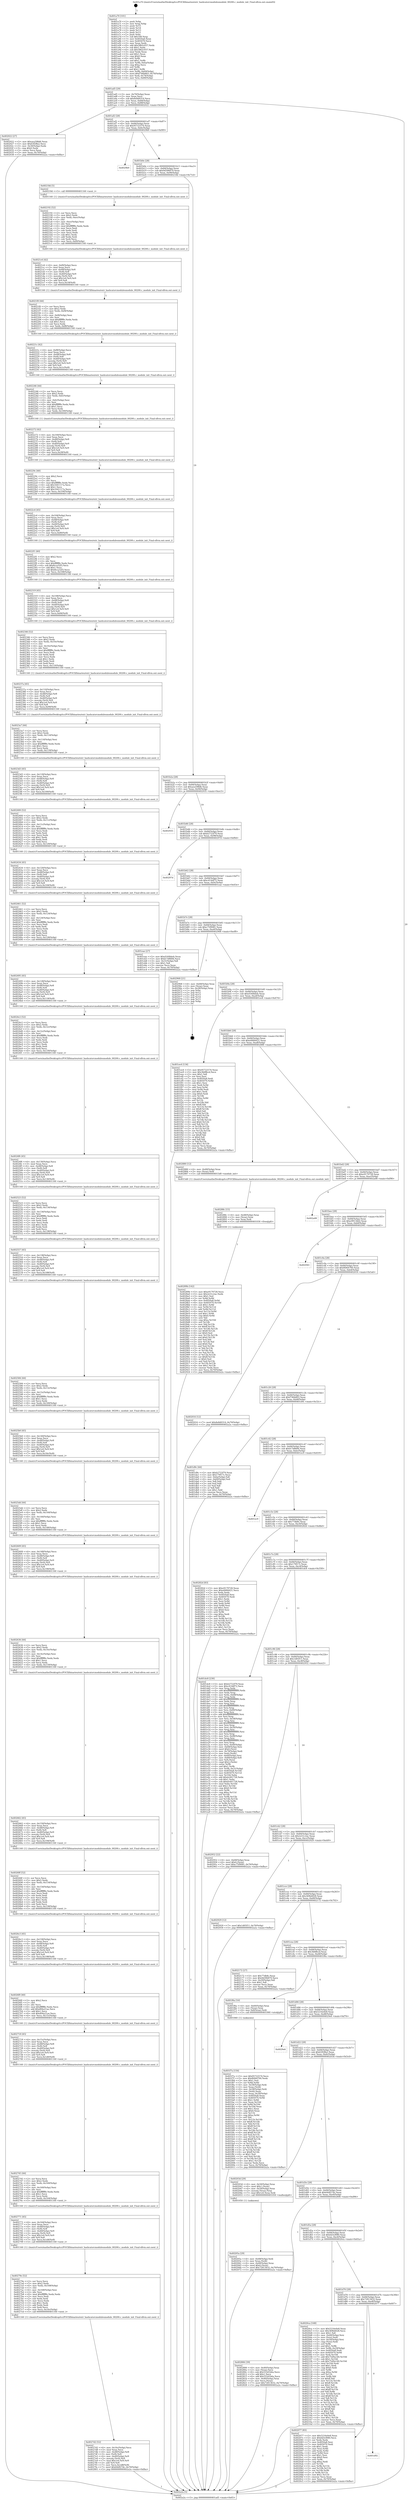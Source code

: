 digraph "0x401a70" {
  label = "0x401a70 (/mnt/c/Users/mathe/Desktop/tcc/POCII/binaries/extr_hashcatsrcmodulesmodule_00200.c_module_init_Final-ollvm.out::main(0))"
  labelloc = "t"
  node[shape=record]

  Entry [label="",width=0.3,height=0.3,shape=circle,fillcolor=black,style=filled]
  "0x401ad5" [label="{
     0x401ad5 [29]\l
     | [instrs]\l
     &nbsp;&nbsp;0x401ad5 \<+3\>: mov -0x70(%rbp),%eax\l
     &nbsp;&nbsp;0x401ad8 \<+2\>: mov %eax,%ecx\l
     &nbsp;&nbsp;0x401ada \<+6\>: sub $0x8e8d0314,%ecx\l
     &nbsp;&nbsp;0x401ae0 \<+6\>: mov %eax,-0x84(%rbp)\l
     &nbsp;&nbsp;0x401ae6 \<+6\>: mov %ecx,-0x88(%rbp)\l
     &nbsp;&nbsp;0x401aec \<+6\>: je 0000000000402022 \<main+0x5b2\>\l
  }"]
  "0x402022" [label="{
     0x402022 [27]\l
     | [instrs]\l
     &nbsp;&nbsp;0x402022 \<+5\>: mov $0xaea598d6,%eax\l
     &nbsp;&nbsp;0x402027 \<+5\>: mov $0x63f2ffa2,%ecx\l
     &nbsp;&nbsp;0x40202c \<+3\>: mov -0x30(%rbp),%edx\l
     &nbsp;&nbsp;0x40202f \<+3\>: cmp $0x0,%edx\l
     &nbsp;&nbsp;0x402032 \<+3\>: cmove %ecx,%eax\l
     &nbsp;&nbsp;0x402035 \<+3\>: mov %eax,-0x70(%rbp)\l
     &nbsp;&nbsp;0x402038 \<+5\>: jmp 0000000000402a2a \<main+0xfba\>\l
  }"]
  "0x401af2" [label="{
     0x401af2 [28]\l
     | [instrs]\l
     &nbsp;&nbsp;0x401af2 \<+5\>: jmp 0000000000401af7 \<main+0x87\>\l
     &nbsp;&nbsp;0x401af7 \<+6\>: mov -0x84(%rbp),%eax\l
     &nbsp;&nbsp;0x401afd \<+5\>: sub $0x95722574,%eax\l
     &nbsp;&nbsp;0x401b02 \<+6\>: mov %eax,-0x8c(%rbp)\l
     &nbsp;&nbsp;0x401b08 \<+6\>: je 00000000004029b9 \<main+0xf49\>\l
  }"]
  Exit [label="",width=0.3,height=0.3,shape=circle,fillcolor=black,style=filled,peripheries=2]
  "0x4029b9" [label="{
     0x4029b9\l
  }", style=dashed]
  "0x401b0e" [label="{
     0x401b0e [28]\l
     | [instrs]\l
     &nbsp;&nbsp;0x401b0e \<+5\>: jmp 0000000000401b13 \<main+0xa3\>\l
     &nbsp;&nbsp;0x401b13 \<+6\>: mov -0x84(%rbp),%eax\l
     &nbsp;&nbsp;0x401b19 \<+5\>: sub $0x9d396879,%eax\l
     &nbsp;&nbsp;0x401b1e \<+6\>: mov %eax,-0x90(%rbp)\l
     &nbsp;&nbsp;0x401b24 \<+6\>: je 000000000040218d \<main+0x71d\>\l
  }"]
  "0x40289b" [label="{
     0x40289b [142]\l
     | [instrs]\l
     &nbsp;&nbsp;0x40289b \<+5\>: mov $0xe9179728,%ecx\l
     &nbsp;&nbsp;0x4028a0 \<+5\>: mov $0x2e51c2ac,%edx\l
     &nbsp;&nbsp;0x4028a5 \<+3\>: mov $0x1,%sil\l
     &nbsp;&nbsp;0x4028a8 \<+3\>: xor %r8d,%r8d\l
     &nbsp;&nbsp;0x4028ab \<+8\>: mov 0x4050a8,%r9d\l
     &nbsp;&nbsp;0x4028b3 \<+8\>: mov 0x405070,%r10d\l
     &nbsp;&nbsp;0x4028bb \<+4\>: sub $0x1,%r8d\l
     &nbsp;&nbsp;0x4028bf \<+3\>: mov %r9d,%r11d\l
     &nbsp;&nbsp;0x4028c2 \<+3\>: add %r8d,%r11d\l
     &nbsp;&nbsp;0x4028c5 \<+4\>: imul %r11d,%r9d\l
     &nbsp;&nbsp;0x4028c9 \<+4\>: and $0x1,%r9d\l
     &nbsp;&nbsp;0x4028cd \<+4\>: cmp $0x0,%r9d\l
     &nbsp;&nbsp;0x4028d1 \<+3\>: sete %bl\l
     &nbsp;&nbsp;0x4028d4 \<+4\>: cmp $0xa,%r10d\l
     &nbsp;&nbsp;0x4028d8 \<+4\>: setl %r14b\l
     &nbsp;&nbsp;0x4028dc \<+3\>: mov %bl,%r15b\l
     &nbsp;&nbsp;0x4028df \<+4\>: xor $0xff,%r15b\l
     &nbsp;&nbsp;0x4028e3 \<+3\>: mov %r14b,%r12b\l
     &nbsp;&nbsp;0x4028e6 \<+4\>: xor $0xff,%r12b\l
     &nbsp;&nbsp;0x4028ea \<+4\>: xor $0x0,%sil\l
     &nbsp;&nbsp;0x4028ee \<+3\>: mov %r15b,%r13b\l
     &nbsp;&nbsp;0x4028f1 \<+4\>: and $0x0,%r13b\l
     &nbsp;&nbsp;0x4028f5 \<+3\>: and %sil,%bl\l
     &nbsp;&nbsp;0x4028f8 \<+3\>: mov %r12b,%al\l
     &nbsp;&nbsp;0x4028fb \<+2\>: and $0x0,%al\l
     &nbsp;&nbsp;0x4028fd \<+3\>: and %sil,%r14b\l
     &nbsp;&nbsp;0x402900 \<+3\>: or %bl,%r13b\l
     &nbsp;&nbsp;0x402903 \<+3\>: or %r14b,%al\l
     &nbsp;&nbsp;0x402906 \<+3\>: xor %al,%r13b\l
     &nbsp;&nbsp;0x402909 \<+3\>: or %r12b,%r15b\l
     &nbsp;&nbsp;0x40290c \<+4\>: xor $0xff,%r15b\l
     &nbsp;&nbsp;0x402910 \<+4\>: or $0x0,%sil\l
     &nbsp;&nbsp;0x402914 \<+3\>: and %sil,%r15b\l
     &nbsp;&nbsp;0x402917 \<+3\>: or %r15b,%r13b\l
     &nbsp;&nbsp;0x40291a \<+4\>: test $0x1,%r13b\l
     &nbsp;&nbsp;0x40291e \<+3\>: cmovne %edx,%ecx\l
     &nbsp;&nbsp;0x402921 \<+3\>: mov %ecx,-0x70(%rbp)\l
     &nbsp;&nbsp;0x402924 \<+5\>: jmp 0000000000402a2a \<main+0xfba\>\l
  }"]
  "0x40218d" [label="{
     0x40218d [5]\l
     | [instrs]\l
     &nbsp;&nbsp;0x40218d \<+5\>: call 0000000000401160 \<next_i\>\l
     | [calls]\l
     &nbsp;&nbsp;0x401160 \{1\} (/mnt/c/Users/mathe/Desktop/tcc/POCII/binaries/extr_hashcatsrcmodulesmodule_00200.c_module_init_Final-ollvm.out::next_i)\l
  }"]
  "0x401b2a" [label="{
     0x401b2a [28]\l
     | [instrs]\l
     &nbsp;&nbsp;0x401b2a \<+5\>: jmp 0000000000401b2f \<main+0xbf\>\l
     &nbsp;&nbsp;0x401b2f \<+6\>: mov -0x84(%rbp),%eax\l
     &nbsp;&nbsp;0x401b35 \<+5\>: sub $0xaea598d6,%eax\l
     &nbsp;&nbsp;0x401b3a \<+6\>: mov %eax,-0x94(%rbp)\l
     &nbsp;&nbsp;0x401b40 \<+6\>: je 0000000000402935 \<main+0xec5\>\l
  }"]
  "0x40288c" [label="{
     0x40288c [15]\l
     | [instrs]\l
     &nbsp;&nbsp;0x40288c \<+4\>: mov -0x48(%rbp),%rax\l
     &nbsp;&nbsp;0x402890 \<+3\>: mov (%rax),%rax\l
     &nbsp;&nbsp;0x402893 \<+3\>: mov %rax,%rdi\l
     &nbsp;&nbsp;0x402896 \<+5\>: call 0000000000401030 \<free@plt\>\l
     | [calls]\l
     &nbsp;&nbsp;0x401030 \{1\} (unknown)\l
  }"]
  "0x402935" [label="{
     0x402935\l
  }", style=dashed]
  "0x401b46" [label="{
     0x401b46 [28]\l
     | [instrs]\l
     &nbsp;&nbsp;0x401b46 \<+5\>: jmp 0000000000401b4b \<main+0xdb\>\l
     &nbsp;&nbsp;0x401b4b \<+6\>: mov -0x84(%rbp),%eax\l
     &nbsp;&nbsp;0x401b51 \<+5\>: sub $0xb2722f79,%eax\l
     &nbsp;&nbsp;0x401b56 \<+6\>: mov %eax,-0x98(%rbp)\l
     &nbsp;&nbsp;0x401b5c \<+6\>: je 000000000040297d \<main+0xf0d\>\l
  }"]
  "0x4027d2" [label="{
     0x4027d2 [52]\l
     | [instrs]\l
     &nbsp;&nbsp;0x4027d2 \<+6\>: mov -0x16c(%rbp),%ecx\l
     &nbsp;&nbsp;0x4027d8 \<+3\>: imul %eax,%ecx\l
     &nbsp;&nbsp;0x4027db \<+4\>: mov -0x48(%rbp),%r8\l
     &nbsp;&nbsp;0x4027df \<+3\>: mov (%r8),%r8\l
     &nbsp;&nbsp;0x4027e2 \<+4\>: mov -0x40(%rbp),%r9\l
     &nbsp;&nbsp;0x4027e6 \<+3\>: movslq (%r9),%r9\l
     &nbsp;&nbsp;0x4027e9 \<+7\>: imul $0x1e0,%r9,%r9\l
     &nbsp;&nbsp;0x4027f0 \<+3\>: add %r9,%r8\l
     &nbsp;&nbsp;0x4027f3 \<+7\>: mov %ecx,0x1d8(%r8)\l
     &nbsp;&nbsp;0x4027fa \<+7\>: movl $0x64df27dc,-0x70(%rbp)\l
     &nbsp;&nbsp;0x402801 \<+5\>: jmp 0000000000402a2a \<main+0xfba\>\l
  }"]
  "0x40297d" [label="{
     0x40297d\l
  }", style=dashed]
  "0x401b62" [label="{
     0x401b62 [28]\l
     | [instrs]\l
     &nbsp;&nbsp;0x401b62 \<+5\>: jmp 0000000000401b67 \<main+0xf7\>\l
     &nbsp;&nbsp;0x401b67 \<+6\>: mov -0x84(%rbp),%eax\l
     &nbsp;&nbsp;0x401b6d \<+5\>: sub $0xc414df72,%eax\l
     &nbsp;&nbsp;0x401b72 \<+6\>: mov %eax,-0x9c(%rbp)\l
     &nbsp;&nbsp;0x401b78 \<+6\>: je 0000000000401eae \<main+0x43e\>\l
  }"]
  "0x40279e" [label="{
     0x40279e [52]\l
     | [instrs]\l
     &nbsp;&nbsp;0x40279e \<+2\>: xor %ecx,%ecx\l
     &nbsp;&nbsp;0x4027a0 \<+5\>: mov $0x2,%edx\l
     &nbsp;&nbsp;0x4027a5 \<+6\>: mov %edx,-0x168(%rbp)\l
     &nbsp;&nbsp;0x4027ab \<+1\>: cltd\l
     &nbsp;&nbsp;0x4027ac \<+6\>: mov -0x168(%rbp),%esi\l
     &nbsp;&nbsp;0x4027b2 \<+2\>: idiv %esi\l
     &nbsp;&nbsp;0x4027b4 \<+6\>: imul $0xfffffffe,%edx,%edx\l
     &nbsp;&nbsp;0x4027ba \<+2\>: mov %ecx,%edi\l
     &nbsp;&nbsp;0x4027bc \<+2\>: sub %edx,%edi\l
     &nbsp;&nbsp;0x4027be \<+2\>: mov %ecx,%edx\l
     &nbsp;&nbsp;0x4027c0 \<+3\>: sub $0x1,%edx\l
     &nbsp;&nbsp;0x4027c3 \<+2\>: add %edx,%edi\l
     &nbsp;&nbsp;0x4027c5 \<+2\>: sub %edi,%ecx\l
     &nbsp;&nbsp;0x4027c7 \<+6\>: mov %ecx,-0x16c(%rbp)\l
     &nbsp;&nbsp;0x4027cd \<+5\>: call 0000000000401160 \<next_i\>\l
     | [calls]\l
     &nbsp;&nbsp;0x401160 \{1\} (/mnt/c/Users/mathe/Desktop/tcc/POCII/binaries/extr_hashcatsrcmodulesmodule_00200.c_module_init_Final-ollvm.out::next_i)\l
  }"]
  "0x401eae" [label="{
     0x401eae [27]\l
     | [instrs]\l
     &nbsp;&nbsp;0x401eae \<+5\>: mov $0xd160bbeb,%eax\l
     &nbsp;&nbsp;0x401eb3 \<+5\>: mov $0xfc7d8684,%ecx\l
     &nbsp;&nbsp;0x401eb8 \<+3\>: mov -0x31(%rbp),%dl\l
     &nbsp;&nbsp;0x401ebb \<+3\>: test $0x1,%dl\l
     &nbsp;&nbsp;0x401ebe \<+3\>: cmovne %ecx,%eax\l
     &nbsp;&nbsp;0x401ec1 \<+3\>: mov %eax,-0x70(%rbp)\l
     &nbsp;&nbsp;0x401ec4 \<+5\>: jmp 0000000000402a2a \<main+0xfba\>\l
  }"]
  "0x401b7e" [label="{
     0x401b7e [28]\l
     | [instrs]\l
     &nbsp;&nbsp;0x401b7e \<+5\>: jmp 0000000000401b83 \<main+0x113\>\l
     &nbsp;&nbsp;0x401b83 \<+6\>: mov -0x84(%rbp),%eax\l
     &nbsp;&nbsp;0x401b89 \<+5\>: sub $0xc75f9081,%eax\l
     &nbsp;&nbsp;0x401b8e \<+6\>: mov %eax,-0xa0(%rbp)\l
     &nbsp;&nbsp;0x401b94 \<+6\>: je 0000000000402968 \<main+0xef8\>\l
  }"]
  "0x402771" [label="{
     0x402771 [45]\l
     | [instrs]\l
     &nbsp;&nbsp;0x402771 \<+6\>: mov -0x164(%rbp),%ecx\l
     &nbsp;&nbsp;0x402777 \<+3\>: imul %eax,%ecx\l
     &nbsp;&nbsp;0x40277a \<+4\>: mov -0x48(%rbp),%r8\l
     &nbsp;&nbsp;0x40277e \<+3\>: mov (%r8),%r8\l
     &nbsp;&nbsp;0x402781 \<+4\>: mov -0x40(%rbp),%r9\l
     &nbsp;&nbsp;0x402785 \<+3\>: movslq (%r9),%r9\l
     &nbsp;&nbsp;0x402788 \<+7\>: imul $0x1e0,%r9,%r9\l
     &nbsp;&nbsp;0x40278f \<+3\>: add %r9,%r8\l
     &nbsp;&nbsp;0x402792 \<+7\>: mov %ecx,0x1d4(%r8)\l
     &nbsp;&nbsp;0x402799 \<+5\>: call 0000000000401160 \<next_i\>\l
     | [calls]\l
     &nbsp;&nbsp;0x401160 \{1\} (/mnt/c/Users/mathe/Desktop/tcc/POCII/binaries/extr_hashcatsrcmodulesmodule_00200.c_module_init_Final-ollvm.out::next_i)\l
  }"]
  "0x402968" [label="{
     0x402968 [21]\l
     | [instrs]\l
     &nbsp;&nbsp;0x402968 \<+4\>: mov -0x68(%rbp),%rax\l
     &nbsp;&nbsp;0x40296c \<+2\>: mov (%rax),%eax\l
     &nbsp;&nbsp;0x40296e \<+4\>: lea -0x28(%rbp),%rsp\l
     &nbsp;&nbsp;0x402972 \<+1\>: pop %rbx\l
     &nbsp;&nbsp;0x402973 \<+2\>: pop %r12\l
     &nbsp;&nbsp;0x402975 \<+2\>: pop %r13\l
     &nbsp;&nbsp;0x402977 \<+2\>: pop %r14\l
     &nbsp;&nbsp;0x402979 \<+2\>: pop %r15\l
     &nbsp;&nbsp;0x40297b \<+1\>: pop %rbp\l
     &nbsp;&nbsp;0x40297c \<+1\>: ret\l
  }"]
  "0x401b9a" [label="{
     0x401b9a [28]\l
     | [instrs]\l
     &nbsp;&nbsp;0x401b9a \<+5\>: jmp 0000000000401b9f \<main+0x12f\>\l
     &nbsp;&nbsp;0x401b9f \<+6\>: mov -0x84(%rbp),%eax\l
     &nbsp;&nbsp;0x401ba5 \<+5\>: sub $0xd160bbeb,%eax\l
     &nbsp;&nbsp;0x401baa \<+6\>: mov %eax,-0xa4(%rbp)\l
     &nbsp;&nbsp;0x401bb0 \<+6\>: je 0000000000401ee4 \<main+0x474\>\l
  }"]
  "0x402745" [label="{
     0x402745 [44]\l
     | [instrs]\l
     &nbsp;&nbsp;0x402745 \<+2\>: xor %ecx,%ecx\l
     &nbsp;&nbsp;0x402747 \<+5\>: mov $0x2,%edx\l
     &nbsp;&nbsp;0x40274c \<+6\>: mov %edx,-0x160(%rbp)\l
     &nbsp;&nbsp;0x402752 \<+1\>: cltd\l
     &nbsp;&nbsp;0x402753 \<+6\>: mov -0x160(%rbp),%esi\l
     &nbsp;&nbsp;0x402759 \<+2\>: idiv %esi\l
     &nbsp;&nbsp;0x40275b \<+6\>: imul $0xfffffffe,%edx,%edx\l
     &nbsp;&nbsp;0x402761 \<+3\>: sub $0x1,%ecx\l
     &nbsp;&nbsp;0x402764 \<+2\>: sub %ecx,%edx\l
     &nbsp;&nbsp;0x402766 \<+6\>: mov %edx,-0x164(%rbp)\l
     &nbsp;&nbsp;0x40276c \<+5\>: call 0000000000401160 \<next_i\>\l
     | [calls]\l
     &nbsp;&nbsp;0x401160 \{1\} (/mnt/c/Users/mathe/Desktop/tcc/POCII/binaries/extr_hashcatsrcmodulesmodule_00200.c_module_init_Final-ollvm.out::next_i)\l
  }"]
  "0x401ee4" [label="{
     0x401ee4 [134]\l
     | [instrs]\l
     &nbsp;&nbsp;0x401ee4 \<+5\>: mov $0x95722574,%eax\l
     &nbsp;&nbsp;0x401ee9 \<+5\>: mov $0x3b6ffecd,%ecx\l
     &nbsp;&nbsp;0x401eee \<+2\>: mov $0x1,%dl\l
     &nbsp;&nbsp;0x401ef0 \<+2\>: xor %esi,%esi\l
     &nbsp;&nbsp;0x401ef2 \<+7\>: mov 0x4050a8,%edi\l
     &nbsp;&nbsp;0x401ef9 \<+8\>: mov 0x405070,%r8d\l
     &nbsp;&nbsp;0x401f01 \<+3\>: sub $0x1,%esi\l
     &nbsp;&nbsp;0x401f04 \<+3\>: mov %edi,%r9d\l
     &nbsp;&nbsp;0x401f07 \<+3\>: add %esi,%r9d\l
     &nbsp;&nbsp;0x401f0a \<+4\>: imul %r9d,%edi\l
     &nbsp;&nbsp;0x401f0e \<+3\>: and $0x1,%edi\l
     &nbsp;&nbsp;0x401f11 \<+3\>: cmp $0x0,%edi\l
     &nbsp;&nbsp;0x401f14 \<+4\>: sete %r10b\l
     &nbsp;&nbsp;0x401f18 \<+4\>: cmp $0xa,%r8d\l
     &nbsp;&nbsp;0x401f1c \<+4\>: setl %r11b\l
     &nbsp;&nbsp;0x401f20 \<+3\>: mov %r10b,%bl\l
     &nbsp;&nbsp;0x401f23 \<+3\>: xor $0xff,%bl\l
     &nbsp;&nbsp;0x401f26 \<+3\>: mov %r11b,%r14b\l
     &nbsp;&nbsp;0x401f29 \<+4\>: xor $0xff,%r14b\l
     &nbsp;&nbsp;0x401f2d \<+3\>: xor $0x0,%dl\l
     &nbsp;&nbsp;0x401f30 \<+3\>: mov %bl,%r15b\l
     &nbsp;&nbsp;0x401f33 \<+4\>: and $0x0,%r15b\l
     &nbsp;&nbsp;0x401f37 \<+3\>: and %dl,%r10b\l
     &nbsp;&nbsp;0x401f3a \<+3\>: mov %r14b,%r12b\l
     &nbsp;&nbsp;0x401f3d \<+4\>: and $0x0,%r12b\l
     &nbsp;&nbsp;0x401f41 \<+3\>: and %dl,%r11b\l
     &nbsp;&nbsp;0x401f44 \<+3\>: or %r10b,%r15b\l
     &nbsp;&nbsp;0x401f47 \<+3\>: or %r11b,%r12b\l
     &nbsp;&nbsp;0x401f4a \<+3\>: xor %r12b,%r15b\l
     &nbsp;&nbsp;0x401f4d \<+3\>: or %r14b,%bl\l
     &nbsp;&nbsp;0x401f50 \<+3\>: xor $0xff,%bl\l
     &nbsp;&nbsp;0x401f53 \<+3\>: or $0x0,%dl\l
     &nbsp;&nbsp;0x401f56 \<+2\>: and %dl,%bl\l
     &nbsp;&nbsp;0x401f58 \<+3\>: or %bl,%r15b\l
     &nbsp;&nbsp;0x401f5b \<+4\>: test $0x1,%r15b\l
     &nbsp;&nbsp;0x401f5f \<+3\>: cmovne %ecx,%eax\l
     &nbsp;&nbsp;0x401f62 \<+3\>: mov %eax,-0x70(%rbp)\l
     &nbsp;&nbsp;0x401f65 \<+5\>: jmp 0000000000402a2a \<main+0xfba\>\l
  }"]
  "0x401bb6" [label="{
     0x401bb6 [28]\l
     | [instrs]\l
     &nbsp;&nbsp;0x401bb6 \<+5\>: jmp 0000000000401bbb \<main+0x14b\>\l
     &nbsp;&nbsp;0x401bbb \<+6\>: mov -0x84(%rbp),%eax\l
     &nbsp;&nbsp;0x401bc1 \<+5\>: sub $0xe8484421,%eax\l
     &nbsp;&nbsp;0x401bc6 \<+6\>: mov %eax,-0xa8(%rbp)\l
     &nbsp;&nbsp;0x401bcc \<+6\>: je 0000000000402880 \<main+0xe10\>\l
  }"]
  "0x402718" [label="{
     0x402718 [45]\l
     | [instrs]\l
     &nbsp;&nbsp;0x402718 \<+6\>: mov -0x15c(%rbp),%ecx\l
     &nbsp;&nbsp;0x40271e \<+3\>: imul %eax,%ecx\l
     &nbsp;&nbsp;0x402721 \<+4\>: mov -0x48(%rbp),%r8\l
     &nbsp;&nbsp;0x402725 \<+3\>: mov (%r8),%r8\l
     &nbsp;&nbsp;0x402728 \<+4\>: mov -0x40(%rbp),%r9\l
     &nbsp;&nbsp;0x40272c \<+3\>: movslq (%r9),%r9\l
     &nbsp;&nbsp;0x40272f \<+7\>: imul $0x1e0,%r9,%r9\l
     &nbsp;&nbsp;0x402736 \<+3\>: add %r9,%r8\l
     &nbsp;&nbsp;0x402739 \<+7\>: mov %ecx,0x1d0(%r8)\l
     &nbsp;&nbsp;0x402740 \<+5\>: call 0000000000401160 \<next_i\>\l
     | [calls]\l
     &nbsp;&nbsp;0x401160 \{1\} (/mnt/c/Users/mathe/Desktop/tcc/POCII/binaries/extr_hashcatsrcmodulesmodule_00200.c_module_init_Final-ollvm.out::next_i)\l
  }"]
  "0x402880" [label="{
     0x402880 [12]\l
     | [instrs]\l
     &nbsp;&nbsp;0x402880 \<+4\>: mov -0x48(%rbp),%rax\l
     &nbsp;&nbsp;0x402884 \<+3\>: mov (%rax),%rdi\l
     &nbsp;&nbsp;0x402887 \<+5\>: call 00000000004015d0 \<module_init\>\l
     | [calls]\l
     &nbsp;&nbsp;0x4015d0 \{1\} (/mnt/c/Users/mathe/Desktop/tcc/POCII/binaries/extr_hashcatsrcmodulesmodule_00200.c_module_init_Final-ollvm.out::module_init)\l
  }"]
  "0x401bd2" [label="{
     0x401bd2 [28]\l
     | [instrs]\l
     &nbsp;&nbsp;0x401bd2 \<+5\>: jmp 0000000000401bd7 \<main+0x167\>\l
     &nbsp;&nbsp;0x401bd7 \<+6\>: mov -0x84(%rbp),%eax\l
     &nbsp;&nbsp;0x401bdd \<+5\>: sub $0xe9179728,%eax\l
     &nbsp;&nbsp;0x401be2 \<+6\>: mov %eax,-0xac(%rbp)\l
     &nbsp;&nbsp;0x401be8 \<+6\>: je 0000000000402a08 \<main+0xf98\>\l
  }"]
  "0x4026f0" [label="{
     0x4026f0 [40]\l
     | [instrs]\l
     &nbsp;&nbsp;0x4026f0 \<+5\>: mov $0x2,%ecx\l
     &nbsp;&nbsp;0x4026f5 \<+1\>: cltd\l
     &nbsp;&nbsp;0x4026f6 \<+2\>: idiv %ecx\l
     &nbsp;&nbsp;0x4026f8 \<+6\>: imul $0xfffffffe,%edx,%ecx\l
     &nbsp;&nbsp;0x4026fe \<+6\>: add $0xd04a21ae,%ecx\l
     &nbsp;&nbsp;0x402704 \<+3\>: add $0x1,%ecx\l
     &nbsp;&nbsp;0x402707 \<+6\>: sub $0xd04a21ae,%ecx\l
     &nbsp;&nbsp;0x40270d \<+6\>: mov %ecx,-0x15c(%rbp)\l
     &nbsp;&nbsp;0x402713 \<+5\>: call 0000000000401160 \<next_i\>\l
     | [calls]\l
     &nbsp;&nbsp;0x401160 \{1\} (/mnt/c/Users/mathe/Desktop/tcc/POCII/binaries/extr_hashcatsrcmodulesmodule_00200.c_module_init_Final-ollvm.out::next_i)\l
  }"]
  "0x402a08" [label="{
     0x402a08\l
  }", style=dashed]
  "0x401bee" [label="{
     0x401bee [28]\l
     | [instrs]\l
     &nbsp;&nbsp;0x401bee \<+5\>: jmp 0000000000401bf3 \<main+0x183\>\l
     &nbsp;&nbsp;0x401bf3 \<+6\>: mov -0x84(%rbp),%eax\l
     &nbsp;&nbsp;0x401bf9 \<+5\>: sub $0xe99134d2,%eax\l
     &nbsp;&nbsp;0x401bfe \<+6\>: mov %eax,-0xb0(%rbp)\l
     &nbsp;&nbsp;0x401c04 \<+6\>: je 0000000000402941 \<main+0xed1\>\l
  }"]
  "0x4026c3" [label="{
     0x4026c3 [45]\l
     | [instrs]\l
     &nbsp;&nbsp;0x4026c3 \<+6\>: mov -0x158(%rbp),%ecx\l
     &nbsp;&nbsp;0x4026c9 \<+3\>: imul %eax,%ecx\l
     &nbsp;&nbsp;0x4026cc \<+4\>: mov -0x48(%rbp),%r8\l
     &nbsp;&nbsp;0x4026d0 \<+3\>: mov (%r8),%r8\l
     &nbsp;&nbsp;0x4026d3 \<+4\>: mov -0x40(%rbp),%r9\l
     &nbsp;&nbsp;0x4026d7 \<+3\>: movslq (%r9),%r9\l
     &nbsp;&nbsp;0x4026da \<+7\>: imul $0x1e0,%r9,%r9\l
     &nbsp;&nbsp;0x4026e1 \<+3\>: add %r9,%r8\l
     &nbsp;&nbsp;0x4026e4 \<+7\>: mov %ecx,0x198(%r8)\l
     &nbsp;&nbsp;0x4026eb \<+5\>: call 0000000000401160 \<next_i\>\l
     | [calls]\l
     &nbsp;&nbsp;0x401160 \{1\} (/mnt/c/Users/mathe/Desktop/tcc/POCII/binaries/extr_hashcatsrcmodulesmodule_00200.c_module_init_Final-ollvm.out::next_i)\l
  }"]
  "0x402941" [label="{
     0x402941\l
  }", style=dashed]
  "0x401c0a" [label="{
     0x401c0a [28]\l
     | [instrs]\l
     &nbsp;&nbsp;0x401c0a \<+5\>: jmp 0000000000401c0f \<main+0x19f\>\l
     &nbsp;&nbsp;0x401c0f \<+6\>: mov -0x84(%rbp),%eax\l
     &nbsp;&nbsp;0x401c15 \<+5\>: sub $0xf6064700,%eax\l
     &nbsp;&nbsp;0x401c1a \<+6\>: mov %eax,-0xb4(%rbp)\l
     &nbsp;&nbsp;0x401c20 \<+6\>: je 0000000000402016 \<main+0x5a6\>\l
  }"]
  "0x40268f" [label="{
     0x40268f [52]\l
     | [instrs]\l
     &nbsp;&nbsp;0x40268f \<+2\>: xor %ecx,%ecx\l
     &nbsp;&nbsp;0x402691 \<+5\>: mov $0x2,%edx\l
     &nbsp;&nbsp;0x402696 \<+6\>: mov %edx,-0x154(%rbp)\l
     &nbsp;&nbsp;0x40269c \<+1\>: cltd\l
     &nbsp;&nbsp;0x40269d \<+6\>: mov -0x154(%rbp),%esi\l
     &nbsp;&nbsp;0x4026a3 \<+2\>: idiv %esi\l
     &nbsp;&nbsp;0x4026a5 \<+6\>: imul $0xfffffffe,%edx,%edx\l
     &nbsp;&nbsp;0x4026ab \<+2\>: mov %ecx,%edi\l
     &nbsp;&nbsp;0x4026ad \<+2\>: sub %edx,%edi\l
     &nbsp;&nbsp;0x4026af \<+2\>: mov %ecx,%edx\l
     &nbsp;&nbsp;0x4026b1 \<+3\>: sub $0x1,%edx\l
     &nbsp;&nbsp;0x4026b4 \<+2\>: add %edx,%edi\l
     &nbsp;&nbsp;0x4026b6 \<+2\>: sub %edi,%ecx\l
     &nbsp;&nbsp;0x4026b8 \<+6\>: mov %ecx,-0x158(%rbp)\l
     &nbsp;&nbsp;0x4026be \<+5\>: call 0000000000401160 \<next_i\>\l
     | [calls]\l
     &nbsp;&nbsp;0x401160 \{1\} (/mnt/c/Users/mathe/Desktop/tcc/POCII/binaries/extr_hashcatsrcmodulesmodule_00200.c_module_init_Final-ollvm.out::next_i)\l
  }"]
  "0x402016" [label="{
     0x402016 [12]\l
     | [instrs]\l
     &nbsp;&nbsp;0x402016 \<+7\>: movl $0x8e8d0314,-0x70(%rbp)\l
     &nbsp;&nbsp;0x40201d \<+5\>: jmp 0000000000402a2a \<main+0xfba\>\l
  }"]
  "0x401c26" [label="{
     0x401c26 [28]\l
     | [instrs]\l
     &nbsp;&nbsp;0x401c26 \<+5\>: jmp 0000000000401c2b \<main+0x1bb\>\l
     &nbsp;&nbsp;0x401c2b \<+6\>: mov -0x84(%rbp),%eax\l
     &nbsp;&nbsp;0x401c31 \<+5\>: sub $0xf746b803,%eax\l
     &nbsp;&nbsp;0x401c36 \<+6\>: mov %eax,-0xb8(%rbp)\l
     &nbsp;&nbsp;0x401c3c \<+6\>: je 0000000000401d9c \<main+0x32c\>\l
  }"]
  "0x402662" [label="{
     0x402662 [45]\l
     | [instrs]\l
     &nbsp;&nbsp;0x402662 \<+6\>: mov -0x150(%rbp),%ecx\l
     &nbsp;&nbsp;0x402668 \<+3\>: imul %eax,%ecx\l
     &nbsp;&nbsp;0x40266b \<+4\>: mov -0x48(%rbp),%r8\l
     &nbsp;&nbsp;0x40266f \<+3\>: mov (%r8),%r8\l
     &nbsp;&nbsp;0x402672 \<+4\>: mov -0x40(%rbp),%r9\l
     &nbsp;&nbsp;0x402676 \<+3\>: movslq (%r9),%r9\l
     &nbsp;&nbsp;0x402679 \<+7\>: imul $0x1e0,%r9,%r9\l
     &nbsp;&nbsp;0x402680 \<+3\>: add %r9,%r8\l
     &nbsp;&nbsp;0x402683 \<+7\>: mov %ecx,0x194(%r8)\l
     &nbsp;&nbsp;0x40268a \<+5\>: call 0000000000401160 \<next_i\>\l
     | [calls]\l
     &nbsp;&nbsp;0x401160 \{1\} (/mnt/c/Users/mathe/Desktop/tcc/POCII/binaries/extr_hashcatsrcmodulesmodule_00200.c_module_init_Final-ollvm.out::next_i)\l
  }"]
  "0x401d9c" [label="{
     0x401d9c [44]\l
     | [instrs]\l
     &nbsp;&nbsp;0x401d9c \<+5\>: mov $0xb2722f79,%eax\l
     &nbsp;&nbsp;0x401da1 \<+5\>: mov $0x179f17c,%ecx\l
     &nbsp;&nbsp;0x401da6 \<+3\>: mov -0x6a(%rbp),%dl\l
     &nbsp;&nbsp;0x401da9 \<+4\>: mov -0x69(%rbp),%sil\l
     &nbsp;&nbsp;0x401dad \<+3\>: mov %dl,%dil\l
     &nbsp;&nbsp;0x401db0 \<+3\>: and %sil,%dil\l
     &nbsp;&nbsp;0x401db3 \<+3\>: xor %sil,%dl\l
     &nbsp;&nbsp;0x401db6 \<+3\>: or %dl,%dil\l
     &nbsp;&nbsp;0x401db9 \<+4\>: test $0x1,%dil\l
     &nbsp;&nbsp;0x401dbd \<+3\>: cmovne %ecx,%eax\l
     &nbsp;&nbsp;0x401dc0 \<+3\>: mov %eax,-0x70(%rbp)\l
     &nbsp;&nbsp;0x401dc3 \<+5\>: jmp 0000000000402a2a \<main+0xfba\>\l
  }"]
  "0x401c42" [label="{
     0x401c42 [28]\l
     | [instrs]\l
     &nbsp;&nbsp;0x401c42 \<+5\>: jmp 0000000000401c47 \<main+0x1d7\>\l
     &nbsp;&nbsp;0x401c47 \<+6\>: mov -0x84(%rbp),%eax\l
     &nbsp;&nbsp;0x401c4d \<+5\>: sub $0xfc7d8684,%eax\l
     &nbsp;&nbsp;0x401c52 \<+6\>: mov %eax,-0xbc(%rbp)\l
     &nbsp;&nbsp;0x401c58 \<+6\>: je 0000000000401ec9 \<main+0x459\>\l
  }"]
  "0x402a2a" [label="{
     0x402a2a [5]\l
     | [instrs]\l
     &nbsp;&nbsp;0x402a2a \<+5\>: jmp 0000000000401ad5 \<main+0x65\>\l
  }"]
  "0x401a70" [label="{
     0x401a70 [101]\l
     | [instrs]\l
     &nbsp;&nbsp;0x401a70 \<+1\>: push %rbp\l
     &nbsp;&nbsp;0x401a71 \<+3\>: mov %rsp,%rbp\l
     &nbsp;&nbsp;0x401a74 \<+2\>: push %r15\l
     &nbsp;&nbsp;0x401a76 \<+2\>: push %r14\l
     &nbsp;&nbsp;0x401a78 \<+2\>: push %r13\l
     &nbsp;&nbsp;0x401a7a \<+2\>: push %r12\l
     &nbsp;&nbsp;0x401a7c \<+1\>: push %rbx\l
     &nbsp;&nbsp;0x401a7d \<+7\>: sub $0x168,%rsp\l
     &nbsp;&nbsp;0x401a84 \<+7\>: mov 0x4050a8,%eax\l
     &nbsp;&nbsp;0x401a8b \<+7\>: mov 0x405070,%ecx\l
     &nbsp;&nbsp;0x401a92 \<+2\>: mov %eax,%edx\l
     &nbsp;&nbsp;0x401a94 \<+6\>: add $0x5862c037,%edx\l
     &nbsp;&nbsp;0x401a9a \<+3\>: sub $0x1,%edx\l
     &nbsp;&nbsp;0x401a9d \<+6\>: sub $0x5862c037,%edx\l
     &nbsp;&nbsp;0x401aa3 \<+3\>: imul %edx,%eax\l
     &nbsp;&nbsp;0x401aa6 \<+3\>: and $0x1,%eax\l
     &nbsp;&nbsp;0x401aa9 \<+3\>: cmp $0x0,%eax\l
     &nbsp;&nbsp;0x401aac \<+4\>: sete %r8b\l
     &nbsp;&nbsp;0x401ab0 \<+4\>: and $0x1,%r8b\l
     &nbsp;&nbsp;0x401ab4 \<+4\>: mov %r8b,-0x6a(%rbp)\l
     &nbsp;&nbsp;0x401ab8 \<+3\>: cmp $0xa,%ecx\l
     &nbsp;&nbsp;0x401abb \<+4\>: setl %r8b\l
     &nbsp;&nbsp;0x401abf \<+4\>: and $0x1,%r8b\l
     &nbsp;&nbsp;0x401ac3 \<+4\>: mov %r8b,-0x69(%rbp)\l
     &nbsp;&nbsp;0x401ac7 \<+7\>: movl $0xf746b803,-0x70(%rbp)\l
     &nbsp;&nbsp;0x401ace \<+3\>: mov %edi,-0x74(%rbp)\l
     &nbsp;&nbsp;0x401ad1 \<+4\>: mov %rsi,-0x80(%rbp)\l
  }"]
  "0x402636" [label="{
     0x402636 [44]\l
     | [instrs]\l
     &nbsp;&nbsp;0x402636 \<+2\>: xor %ecx,%ecx\l
     &nbsp;&nbsp;0x402638 \<+5\>: mov $0x2,%edx\l
     &nbsp;&nbsp;0x40263d \<+6\>: mov %edx,-0x14c(%rbp)\l
     &nbsp;&nbsp;0x402643 \<+1\>: cltd\l
     &nbsp;&nbsp;0x402644 \<+6\>: mov -0x14c(%rbp),%esi\l
     &nbsp;&nbsp;0x40264a \<+2\>: idiv %esi\l
     &nbsp;&nbsp;0x40264c \<+6\>: imul $0xfffffffe,%edx,%edx\l
     &nbsp;&nbsp;0x402652 \<+3\>: sub $0x1,%ecx\l
     &nbsp;&nbsp;0x402655 \<+2\>: sub %ecx,%edx\l
     &nbsp;&nbsp;0x402657 \<+6\>: mov %edx,-0x150(%rbp)\l
     &nbsp;&nbsp;0x40265d \<+5\>: call 0000000000401160 \<next_i\>\l
     | [calls]\l
     &nbsp;&nbsp;0x401160 \{1\} (/mnt/c/Users/mathe/Desktop/tcc/POCII/binaries/extr_hashcatsrcmodulesmodule_00200.c_module_init_Final-ollvm.out::next_i)\l
  }"]
  "0x401ec9" [label="{
     0x401ec9\l
  }", style=dashed]
  "0x401c5e" [label="{
     0x401c5e [28]\l
     | [instrs]\l
     &nbsp;&nbsp;0x401c5e \<+5\>: jmp 0000000000401c63 \<main+0x1f3\>\l
     &nbsp;&nbsp;0x401c63 \<+6\>: mov -0x84(%rbp),%eax\l
     &nbsp;&nbsp;0x401c69 \<+5\>: sub $0x77db8c,%eax\l
     &nbsp;&nbsp;0x401c6e \<+6\>: mov %eax,-0xc0(%rbp)\l
     &nbsp;&nbsp;0x401c74 \<+6\>: je 000000000040282d \<main+0xdbd\>\l
  }"]
  "0x402609" [label="{
     0x402609 [45]\l
     | [instrs]\l
     &nbsp;&nbsp;0x402609 \<+6\>: mov -0x148(%rbp),%ecx\l
     &nbsp;&nbsp;0x40260f \<+3\>: imul %eax,%ecx\l
     &nbsp;&nbsp;0x402612 \<+4\>: mov -0x48(%rbp),%r8\l
     &nbsp;&nbsp;0x402616 \<+3\>: mov (%r8),%r8\l
     &nbsp;&nbsp;0x402619 \<+4\>: mov -0x40(%rbp),%r9\l
     &nbsp;&nbsp;0x40261d \<+3\>: movslq (%r9),%r9\l
     &nbsp;&nbsp;0x402620 \<+7\>: imul $0x1e0,%r9,%r9\l
     &nbsp;&nbsp;0x402627 \<+3\>: add %r9,%r8\l
     &nbsp;&nbsp;0x40262a \<+7\>: mov %ecx,0x190(%r8)\l
     &nbsp;&nbsp;0x402631 \<+5\>: call 0000000000401160 \<next_i\>\l
     | [calls]\l
     &nbsp;&nbsp;0x401160 \{1\} (/mnt/c/Users/mathe/Desktop/tcc/POCII/binaries/extr_hashcatsrcmodulesmodule_00200.c_module_init_Final-ollvm.out::next_i)\l
  }"]
  "0x40282d" [label="{
     0x40282d [83]\l
     | [instrs]\l
     &nbsp;&nbsp;0x40282d \<+5\>: mov $0xe9179728,%eax\l
     &nbsp;&nbsp;0x402832 \<+5\>: mov $0xe8484421,%ecx\l
     &nbsp;&nbsp;0x402837 \<+2\>: xor %edx,%edx\l
     &nbsp;&nbsp;0x402839 \<+7\>: mov 0x4050a8,%esi\l
     &nbsp;&nbsp;0x402840 \<+7\>: mov 0x405070,%edi\l
     &nbsp;&nbsp;0x402847 \<+3\>: sub $0x1,%edx\l
     &nbsp;&nbsp;0x40284a \<+3\>: mov %esi,%r8d\l
     &nbsp;&nbsp;0x40284d \<+3\>: add %edx,%r8d\l
     &nbsp;&nbsp;0x402850 \<+4\>: imul %r8d,%esi\l
     &nbsp;&nbsp;0x402854 \<+3\>: and $0x1,%esi\l
     &nbsp;&nbsp;0x402857 \<+3\>: cmp $0x0,%esi\l
     &nbsp;&nbsp;0x40285a \<+4\>: sete %r9b\l
     &nbsp;&nbsp;0x40285e \<+3\>: cmp $0xa,%edi\l
     &nbsp;&nbsp;0x402861 \<+4\>: setl %r10b\l
     &nbsp;&nbsp;0x402865 \<+3\>: mov %r9b,%r11b\l
     &nbsp;&nbsp;0x402868 \<+3\>: and %r10b,%r11b\l
     &nbsp;&nbsp;0x40286b \<+3\>: xor %r10b,%r9b\l
     &nbsp;&nbsp;0x40286e \<+3\>: or %r9b,%r11b\l
     &nbsp;&nbsp;0x402871 \<+4\>: test $0x1,%r11b\l
     &nbsp;&nbsp;0x402875 \<+3\>: cmovne %ecx,%eax\l
     &nbsp;&nbsp;0x402878 \<+3\>: mov %eax,-0x70(%rbp)\l
     &nbsp;&nbsp;0x40287b \<+5\>: jmp 0000000000402a2a \<main+0xfba\>\l
  }"]
  "0x401c7a" [label="{
     0x401c7a [28]\l
     | [instrs]\l
     &nbsp;&nbsp;0x401c7a \<+5\>: jmp 0000000000401c7f \<main+0x20f\>\l
     &nbsp;&nbsp;0x401c7f \<+6\>: mov -0x84(%rbp),%eax\l
     &nbsp;&nbsp;0x401c85 \<+5\>: sub $0x179f17c,%eax\l
     &nbsp;&nbsp;0x401c8a \<+6\>: mov %eax,-0xc4(%rbp)\l
     &nbsp;&nbsp;0x401c90 \<+6\>: je 0000000000401dc8 \<main+0x358\>\l
  }"]
  "0x4025dd" [label="{
     0x4025dd [44]\l
     | [instrs]\l
     &nbsp;&nbsp;0x4025dd \<+2\>: xor %ecx,%ecx\l
     &nbsp;&nbsp;0x4025df \<+5\>: mov $0x2,%edx\l
     &nbsp;&nbsp;0x4025e4 \<+6\>: mov %edx,-0x144(%rbp)\l
     &nbsp;&nbsp;0x4025ea \<+1\>: cltd\l
     &nbsp;&nbsp;0x4025eb \<+6\>: mov -0x144(%rbp),%esi\l
     &nbsp;&nbsp;0x4025f1 \<+2\>: idiv %esi\l
     &nbsp;&nbsp;0x4025f3 \<+6\>: imul $0xfffffffe,%edx,%edx\l
     &nbsp;&nbsp;0x4025f9 \<+3\>: sub $0x1,%ecx\l
     &nbsp;&nbsp;0x4025fc \<+2\>: sub %ecx,%edx\l
     &nbsp;&nbsp;0x4025fe \<+6\>: mov %edx,-0x148(%rbp)\l
     &nbsp;&nbsp;0x402604 \<+5\>: call 0000000000401160 \<next_i\>\l
     | [calls]\l
     &nbsp;&nbsp;0x401160 \{1\} (/mnt/c/Users/mathe/Desktop/tcc/POCII/binaries/extr_hashcatsrcmodulesmodule_00200.c_module_init_Final-ollvm.out::next_i)\l
  }"]
  "0x401dc8" [label="{
     0x401dc8 [230]\l
     | [instrs]\l
     &nbsp;&nbsp;0x401dc8 \<+5\>: mov $0xb2722f79,%eax\l
     &nbsp;&nbsp;0x401dcd \<+5\>: mov $0xc414df72,%ecx\l
     &nbsp;&nbsp;0x401dd2 \<+3\>: mov %rsp,%rdx\l
     &nbsp;&nbsp;0x401dd5 \<+4\>: add $0xfffffffffffffff0,%rdx\l
     &nbsp;&nbsp;0x401dd9 \<+3\>: mov %rdx,%rsp\l
     &nbsp;&nbsp;0x401ddc \<+4\>: mov %rdx,-0x68(%rbp)\l
     &nbsp;&nbsp;0x401de0 \<+3\>: mov %rsp,%rdx\l
     &nbsp;&nbsp;0x401de3 \<+4\>: add $0xfffffffffffffff0,%rdx\l
     &nbsp;&nbsp;0x401de7 \<+3\>: mov %rdx,%rsp\l
     &nbsp;&nbsp;0x401dea \<+3\>: mov %rsp,%rsi\l
     &nbsp;&nbsp;0x401ded \<+4\>: add $0xfffffffffffffff0,%rsi\l
     &nbsp;&nbsp;0x401df1 \<+3\>: mov %rsi,%rsp\l
     &nbsp;&nbsp;0x401df4 \<+4\>: mov %rsi,-0x60(%rbp)\l
     &nbsp;&nbsp;0x401df8 \<+3\>: mov %rsp,%rsi\l
     &nbsp;&nbsp;0x401dfb \<+4\>: add $0xfffffffffffffff0,%rsi\l
     &nbsp;&nbsp;0x401dff \<+3\>: mov %rsi,%rsp\l
     &nbsp;&nbsp;0x401e02 \<+4\>: mov %rsi,-0x58(%rbp)\l
     &nbsp;&nbsp;0x401e06 \<+3\>: mov %rsp,%rsi\l
     &nbsp;&nbsp;0x401e09 \<+4\>: add $0xfffffffffffffff0,%rsi\l
     &nbsp;&nbsp;0x401e0d \<+3\>: mov %rsi,%rsp\l
     &nbsp;&nbsp;0x401e10 \<+4\>: mov %rsi,-0x50(%rbp)\l
     &nbsp;&nbsp;0x401e14 \<+3\>: mov %rsp,%rsi\l
     &nbsp;&nbsp;0x401e17 \<+4\>: add $0xfffffffffffffff0,%rsi\l
     &nbsp;&nbsp;0x401e1b \<+3\>: mov %rsi,%rsp\l
     &nbsp;&nbsp;0x401e1e \<+4\>: mov %rsi,-0x48(%rbp)\l
     &nbsp;&nbsp;0x401e22 \<+3\>: mov %rsp,%rsi\l
     &nbsp;&nbsp;0x401e25 \<+4\>: add $0xfffffffffffffff0,%rsi\l
     &nbsp;&nbsp;0x401e29 \<+3\>: mov %rsi,%rsp\l
     &nbsp;&nbsp;0x401e2c \<+4\>: mov %rsi,-0x40(%rbp)\l
     &nbsp;&nbsp;0x401e30 \<+4\>: mov -0x68(%rbp),%rsi\l
     &nbsp;&nbsp;0x401e34 \<+6\>: movl $0x0,(%rsi)\l
     &nbsp;&nbsp;0x401e3a \<+3\>: mov -0x74(%rbp),%edi\l
     &nbsp;&nbsp;0x401e3d \<+2\>: mov %edi,(%rdx)\l
     &nbsp;&nbsp;0x401e3f \<+4\>: mov -0x60(%rbp),%rsi\l
     &nbsp;&nbsp;0x401e43 \<+4\>: mov -0x80(%rbp),%r8\l
     &nbsp;&nbsp;0x401e47 \<+3\>: mov %r8,(%rsi)\l
     &nbsp;&nbsp;0x401e4a \<+3\>: cmpl $0x2,(%rdx)\l
     &nbsp;&nbsp;0x401e4d \<+4\>: setne %r9b\l
     &nbsp;&nbsp;0x401e51 \<+4\>: and $0x1,%r9b\l
     &nbsp;&nbsp;0x401e55 \<+4\>: mov %r9b,-0x31(%rbp)\l
     &nbsp;&nbsp;0x401e59 \<+8\>: mov 0x4050a8,%r10d\l
     &nbsp;&nbsp;0x401e61 \<+8\>: mov 0x405070,%r11d\l
     &nbsp;&nbsp;0x401e69 \<+3\>: mov %r10d,%ebx\l
     &nbsp;&nbsp;0x401e6c \<+6\>: add $0xdc441728,%ebx\l
     &nbsp;&nbsp;0x401e72 \<+3\>: sub $0x1,%ebx\l
     &nbsp;&nbsp;0x401e75 \<+6\>: sub $0xdc441728,%ebx\l
     &nbsp;&nbsp;0x401e7b \<+4\>: imul %ebx,%r10d\l
     &nbsp;&nbsp;0x401e7f \<+4\>: and $0x1,%r10d\l
     &nbsp;&nbsp;0x401e83 \<+4\>: cmp $0x0,%r10d\l
     &nbsp;&nbsp;0x401e87 \<+4\>: sete %r9b\l
     &nbsp;&nbsp;0x401e8b \<+4\>: cmp $0xa,%r11d\l
     &nbsp;&nbsp;0x401e8f \<+4\>: setl %r14b\l
     &nbsp;&nbsp;0x401e93 \<+3\>: mov %r9b,%r15b\l
     &nbsp;&nbsp;0x401e96 \<+3\>: and %r14b,%r15b\l
     &nbsp;&nbsp;0x401e99 \<+3\>: xor %r14b,%r9b\l
     &nbsp;&nbsp;0x401e9c \<+3\>: or %r9b,%r15b\l
     &nbsp;&nbsp;0x401e9f \<+4\>: test $0x1,%r15b\l
     &nbsp;&nbsp;0x401ea3 \<+3\>: cmovne %ecx,%eax\l
     &nbsp;&nbsp;0x401ea6 \<+3\>: mov %eax,-0x70(%rbp)\l
     &nbsp;&nbsp;0x401ea9 \<+5\>: jmp 0000000000402a2a \<main+0xfba\>\l
  }"]
  "0x401c96" [label="{
     0x401c96 [28]\l
     | [instrs]\l
     &nbsp;&nbsp;0x401c96 \<+5\>: jmp 0000000000401c9b \<main+0x22b\>\l
     &nbsp;&nbsp;0x401c9b \<+6\>: mov -0x84(%rbp),%eax\l
     &nbsp;&nbsp;0x401ca1 \<+5\>: sub $0x1d05f11,%eax\l
     &nbsp;&nbsp;0x401ca6 \<+6\>: mov %eax,-0xc8(%rbp)\l
     &nbsp;&nbsp;0x401cac \<+6\>: je 0000000000402952 \<main+0xee2\>\l
  }"]
  "0x4025b0" [label="{
     0x4025b0 [45]\l
     | [instrs]\l
     &nbsp;&nbsp;0x4025b0 \<+6\>: mov -0x140(%rbp),%ecx\l
     &nbsp;&nbsp;0x4025b6 \<+3\>: imul %eax,%ecx\l
     &nbsp;&nbsp;0x4025b9 \<+4\>: mov -0x48(%rbp),%r8\l
     &nbsp;&nbsp;0x4025bd \<+3\>: mov (%r8),%r8\l
     &nbsp;&nbsp;0x4025c0 \<+4\>: mov -0x40(%rbp),%r9\l
     &nbsp;&nbsp;0x4025c4 \<+3\>: movslq (%r9),%r9\l
     &nbsp;&nbsp;0x4025c7 \<+7\>: imul $0x1e0,%r9,%r9\l
     &nbsp;&nbsp;0x4025ce \<+3\>: add %r9,%r8\l
     &nbsp;&nbsp;0x4025d1 \<+7\>: mov %ecx,0x18c(%r8)\l
     &nbsp;&nbsp;0x4025d8 \<+5\>: call 0000000000401160 \<next_i\>\l
     | [calls]\l
     &nbsp;&nbsp;0x401160 \{1\} (/mnt/c/Users/mathe/Desktop/tcc/POCII/binaries/extr_hashcatsrcmodulesmodule_00200.c_module_init_Final-ollvm.out::next_i)\l
  }"]
  "0x402952" [label="{
     0x402952 [22]\l
     | [instrs]\l
     &nbsp;&nbsp;0x402952 \<+4\>: mov -0x68(%rbp),%rax\l
     &nbsp;&nbsp;0x402956 \<+6\>: movl $0x0,(%rax)\l
     &nbsp;&nbsp;0x40295c \<+7\>: movl $0xc75f9081,-0x70(%rbp)\l
     &nbsp;&nbsp;0x402963 \<+5\>: jmp 0000000000402a2a \<main+0xfba\>\l
  }"]
  "0x401cb2" [label="{
     0x401cb2 [28]\l
     | [instrs]\l
     &nbsp;&nbsp;0x401cb2 \<+5\>: jmp 0000000000401cb7 \<main+0x247\>\l
     &nbsp;&nbsp;0x401cb7 \<+6\>: mov -0x84(%rbp),%eax\l
     &nbsp;&nbsp;0x401cbd \<+5\>: sub $0x2e51c2ac,%eax\l
     &nbsp;&nbsp;0x401cc2 \<+6\>: mov %eax,-0xcc(%rbp)\l
     &nbsp;&nbsp;0x401cc8 \<+6\>: je 0000000000402929 \<main+0xeb9\>\l
  }"]
  "0x402584" [label="{
     0x402584 [44]\l
     | [instrs]\l
     &nbsp;&nbsp;0x402584 \<+2\>: xor %ecx,%ecx\l
     &nbsp;&nbsp;0x402586 \<+5\>: mov $0x2,%edx\l
     &nbsp;&nbsp;0x40258b \<+6\>: mov %edx,-0x13c(%rbp)\l
     &nbsp;&nbsp;0x402591 \<+1\>: cltd\l
     &nbsp;&nbsp;0x402592 \<+6\>: mov -0x13c(%rbp),%esi\l
     &nbsp;&nbsp;0x402598 \<+2\>: idiv %esi\l
     &nbsp;&nbsp;0x40259a \<+6\>: imul $0xfffffffe,%edx,%edx\l
     &nbsp;&nbsp;0x4025a0 \<+3\>: sub $0x1,%ecx\l
     &nbsp;&nbsp;0x4025a3 \<+2\>: sub %ecx,%edx\l
     &nbsp;&nbsp;0x4025a5 \<+6\>: mov %edx,-0x140(%rbp)\l
     &nbsp;&nbsp;0x4025ab \<+5\>: call 0000000000401160 \<next_i\>\l
     | [calls]\l
     &nbsp;&nbsp;0x401160 \{1\} (/mnt/c/Users/mathe/Desktop/tcc/POCII/binaries/extr_hashcatsrcmodulesmodule_00200.c_module_init_Final-ollvm.out::next_i)\l
  }"]
  "0x402929" [label="{
     0x402929 [12]\l
     | [instrs]\l
     &nbsp;&nbsp;0x402929 \<+7\>: movl $0x1d05f11,-0x70(%rbp)\l
     &nbsp;&nbsp;0x402930 \<+5\>: jmp 0000000000402a2a \<main+0xfba\>\l
  }"]
  "0x401cce" [label="{
     0x401cce [28]\l
     | [instrs]\l
     &nbsp;&nbsp;0x401cce \<+5\>: jmp 0000000000401cd3 \<main+0x263\>\l
     &nbsp;&nbsp;0x401cd3 \<+6\>: mov -0x84(%rbp),%eax\l
     &nbsp;&nbsp;0x401cd9 \<+5\>: sub $0x369b4028,%eax\l
     &nbsp;&nbsp;0x401cde \<+6\>: mov %eax,-0xd0(%rbp)\l
     &nbsp;&nbsp;0x401ce4 \<+6\>: je 0000000000402172 \<main+0x702\>\l
  }"]
  "0x402557" [label="{
     0x402557 [45]\l
     | [instrs]\l
     &nbsp;&nbsp;0x402557 \<+6\>: mov -0x138(%rbp),%ecx\l
     &nbsp;&nbsp;0x40255d \<+3\>: imul %eax,%ecx\l
     &nbsp;&nbsp;0x402560 \<+4\>: mov -0x48(%rbp),%r8\l
     &nbsp;&nbsp;0x402564 \<+3\>: mov (%r8),%r8\l
     &nbsp;&nbsp;0x402567 \<+4\>: mov -0x40(%rbp),%r9\l
     &nbsp;&nbsp;0x40256b \<+3\>: movslq (%r9),%r9\l
     &nbsp;&nbsp;0x40256e \<+7\>: imul $0x1e0,%r9,%r9\l
     &nbsp;&nbsp;0x402575 \<+3\>: add %r9,%r8\l
     &nbsp;&nbsp;0x402578 \<+7\>: mov %ecx,0x188(%r8)\l
     &nbsp;&nbsp;0x40257f \<+5\>: call 0000000000401160 \<next_i\>\l
     | [calls]\l
     &nbsp;&nbsp;0x401160 \{1\} (/mnt/c/Users/mathe/Desktop/tcc/POCII/binaries/extr_hashcatsrcmodulesmodule_00200.c_module_init_Final-ollvm.out::next_i)\l
  }"]
  "0x402172" [label="{
     0x402172 [27]\l
     | [instrs]\l
     &nbsp;&nbsp;0x402172 \<+5\>: mov $0x77db8c,%eax\l
     &nbsp;&nbsp;0x402177 \<+5\>: mov $0x9d396879,%ecx\l
     &nbsp;&nbsp;0x40217c \<+3\>: mov -0x29(%rbp),%dl\l
     &nbsp;&nbsp;0x40217f \<+3\>: test $0x1,%dl\l
     &nbsp;&nbsp;0x402182 \<+3\>: cmovne %ecx,%eax\l
     &nbsp;&nbsp;0x402185 \<+3\>: mov %eax,-0x70(%rbp)\l
     &nbsp;&nbsp;0x402188 \<+5\>: jmp 0000000000402a2a \<main+0xfba\>\l
  }"]
  "0x401cea" [label="{
     0x401cea [28]\l
     | [instrs]\l
     &nbsp;&nbsp;0x401cea \<+5\>: jmp 0000000000401cef \<main+0x27f\>\l
     &nbsp;&nbsp;0x401cef \<+6\>: mov -0x84(%rbp),%eax\l
     &nbsp;&nbsp;0x401cf5 \<+5\>: sub $0x3b6ffecd,%eax\l
     &nbsp;&nbsp;0x401cfa \<+6\>: mov %eax,-0xd4(%rbp)\l
     &nbsp;&nbsp;0x401d00 \<+6\>: je 0000000000401f6a \<main+0x4fa\>\l
  }"]
  "0x402523" [label="{
     0x402523 [52]\l
     | [instrs]\l
     &nbsp;&nbsp;0x402523 \<+2\>: xor %ecx,%ecx\l
     &nbsp;&nbsp;0x402525 \<+5\>: mov $0x2,%edx\l
     &nbsp;&nbsp;0x40252a \<+6\>: mov %edx,-0x134(%rbp)\l
     &nbsp;&nbsp;0x402530 \<+1\>: cltd\l
     &nbsp;&nbsp;0x402531 \<+6\>: mov -0x134(%rbp),%esi\l
     &nbsp;&nbsp;0x402537 \<+2\>: idiv %esi\l
     &nbsp;&nbsp;0x402539 \<+6\>: imul $0xfffffffe,%edx,%edx\l
     &nbsp;&nbsp;0x40253f \<+2\>: mov %ecx,%edi\l
     &nbsp;&nbsp;0x402541 \<+2\>: sub %edx,%edi\l
     &nbsp;&nbsp;0x402543 \<+2\>: mov %ecx,%edx\l
     &nbsp;&nbsp;0x402545 \<+3\>: sub $0x1,%edx\l
     &nbsp;&nbsp;0x402548 \<+2\>: add %edx,%edi\l
     &nbsp;&nbsp;0x40254a \<+2\>: sub %edi,%ecx\l
     &nbsp;&nbsp;0x40254c \<+6\>: mov %ecx,-0x138(%rbp)\l
     &nbsp;&nbsp;0x402552 \<+5\>: call 0000000000401160 \<next_i\>\l
     | [calls]\l
     &nbsp;&nbsp;0x401160 \{1\} (/mnt/c/Users/mathe/Desktop/tcc/POCII/binaries/extr_hashcatsrcmodulesmodule_00200.c_module_init_Final-ollvm.out::next_i)\l
  }"]
  "0x401f6a" [label="{
     0x401f6a [16]\l
     | [instrs]\l
     &nbsp;&nbsp;0x401f6a \<+4\>: mov -0x60(%rbp),%rax\l
     &nbsp;&nbsp;0x401f6e \<+3\>: mov (%rax),%rax\l
     &nbsp;&nbsp;0x401f71 \<+4\>: mov 0x8(%rax),%rdi\l
     &nbsp;&nbsp;0x401f75 \<+5\>: call 0000000000401060 \<atoi@plt\>\l
     | [calls]\l
     &nbsp;&nbsp;0x401060 \{1\} (unknown)\l
  }"]
  "0x401d06" [label="{
     0x401d06 [28]\l
     | [instrs]\l
     &nbsp;&nbsp;0x401d06 \<+5\>: jmp 0000000000401d0b \<main+0x29b\>\l
     &nbsp;&nbsp;0x401d0b \<+6\>: mov -0x84(%rbp),%eax\l
     &nbsp;&nbsp;0x401d11 \<+5\>: sub $0x5216e0e8,%eax\l
     &nbsp;&nbsp;0x401d16 \<+6\>: mov %eax,-0xd8(%rbp)\l
     &nbsp;&nbsp;0x401d1c \<+6\>: je 00000000004029e6 \<main+0xf76\>\l
  }"]
  "0x401f7a" [label="{
     0x401f7a [156]\l
     | [instrs]\l
     &nbsp;&nbsp;0x401f7a \<+5\>: mov $0x95722574,%ecx\l
     &nbsp;&nbsp;0x401f7f \<+5\>: mov $0xf6064700,%edx\l
     &nbsp;&nbsp;0x401f84 \<+3\>: mov $0x1,%sil\l
     &nbsp;&nbsp;0x401f87 \<+3\>: xor %r8d,%r8d\l
     &nbsp;&nbsp;0x401f8a \<+4\>: mov -0x58(%rbp),%rdi\l
     &nbsp;&nbsp;0x401f8e \<+2\>: mov %eax,(%rdi)\l
     &nbsp;&nbsp;0x401f90 \<+4\>: mov -0x58(%rbp),%rdi\l
     &nbsp;&nbsp;0x401f94 \<+2\>: mov (%rdi),%eax\l
     &nbsp;&nbsp;0x401f96 \<+3\>: mov %eax,-0x30(%rbp)\l
     &nbsp;&nbsp;0x401f99 \<+7\>: mov 0x4050a8,%eax\l
     &nbsp;&nbsp;0x401fa0 \<+8\>: mov 0x405070,%r9d\l
     &nbsp;&nbsp;0x401fa8 \<+4\>: sub $0x1,%r8d\l
     &nbsp;&nbsp;0x401fac \<+3\>: mov %eax,%r10d\l
     &nbsp;&nbsp;0x401faf \<+3\>: add %r8d,%r10d\l
     &nbsp;&nbsp;0x401fb2 \<+4\>: imul %r10d,%eax\l
     &nbsp;&nbsp;0x401fb6 \<+3\>: and $0x1,%eax\l
     &nbsp;&nbsp;0x401fb9 \<+3\>: cmp $0x0,%eax\l
     &nbsp;&nbsp;0x401fbc \<+4\>: sete %r11b\l
     &nbsp;&nbsp;0x401fc0 \<+4\>: cmp $0xa,%r9d\l
     &nbsp;&nbsp;0x401fc4 \<+3\>: setl %bl\l
     &nbsp;&nbsp;0x401fc7 \<+3\>: mov %r11b,%r14b\l
     &nbsp;&nbsp;0x401fca \<+4\>: xor $0xff,%r14b\l
     &nbsp;&nbsp;0x401fce \<+3\>: mov %bl,%r15b\l
     &nbsp;&nbsp;0x401fd1 \<+4\>: xor $0xff,%r15b\l
     &nbsp;&nbsp;0x401fd5 \<+4\>: xor $0x1,%sil\l
     &nbsp;&nbsp;0x401fd9 \<+3\>: mov %r14b,%r12b\l
     &nbsp;&nbsp;0x401fdc \<+4\>: and $0xff,%r12b\l
     &nbsp;&nbsp;0x401fe0 \<+3\>: and %sil,%r11b\l
     &nbsp;&nbsp;0x401fe3 \<+3\>: mov %r15b,%r13b\l
     &nbsp;&nbsp;0x401fe6 \<+4\>: and $0xff,%r13b\l
     &nbsp;&nbsp;0x401fea \<+3\>: and %sil,%bl\l
     &nbsp;&nbsp;0x401fed \<+3\>: or %r11b,%r12b\l
     &nbsp;&nbsp;0x401ff0 \<+3\>: or %bl,%r13b\l
     &nbsp;&nbsp;0x401ff3 \<+3\>: xor %r13b,%r12b\l
     &nbsp;&nbsp;0x401ff6 \<+3\>: or %r15b,%r14b\l
     &nbsp;&nbsp;0x401ff9 \<+4\>: xor $0xff,%r14b\l
     &nbsp;&nbsp;0x401ffd \<+4\>: or $0x1,%sil\l
     &nbsp;&nbsp;0x402001 \<+3\>: and %sil,%r14b\l
     &nbsp;&nbsp;0x402004 \<+3\>: or %r14b,%r12b\l
     &nbsp;&nbsp;0x402007 \<+4\>: test $0x1,%r12b\l
     &nbsp;&nbsp;0x40200b \<+3\>: cmovne %edx,%ecx\l
     &nbsp;&nbsp;0x40200e \<+3\>: mov %ecx,-0x70(%rbp)\l
     &nbsp;&nbsp;0x402011 \<+5\>: jmp 0000000000402a2a \<main+0xfba\>\l
  }"]
  "0x4024f6" [label="{
     0x4024f6 [45]\l
     | [instrs]\l
     &nbsp;&nbsp;0x4024f6 \<+6\>: mov -0x130(%rbp),%ecx\l
     &nbsp;&nbsp;0x4024fc \<+3\>: imul %eax,%ecx\l
     &nbsp;&nbsp;0x4024ff \<+4\>: mov -0x48(%rbp),%r8\l
     &nbsp;&nbsp;0x402503 \<+3\>: mov (%r8),%r8\l
     &nbsp;&nbsp;0x402506 \<+4\>: mov -0x40(%rbp),%r9\l
     &nbsp;&nbsp;0x40250a \<+3\>: movslq (%r9),%r9\l
     &nbsp;&nbsp;0x40250d \<+7\>: imul $0x1e0,%r9,%r9\l
     &nbsp;&nbsp;0x402514 \<+3\>: add %r9,%r8\l
     &nbsp;&nbsp;0x402517 \<+7\>: mov %ecx,0x130(%r8)\l
     &nbsp;&nbsp;0x40251e \<+5\>: call 0000000000401160 \<next_i\>\l
     | [calls]\l
     &nbsp;&nbsp;0x401160 \{1\} (/mnt/c/Users/mathe/Desktop/tcc/POCII/binaries/extr_hashcatsrcmodulesmodule_00200.c_module_init_Final-ollvm.out::next_i)\l
  }"]
  "0x4029e6" [label="{
     0x4029e6\l
  }", style=dashed]
  "0x401d22" [label="{
     0x401d22 [28]\l
     | [instrs]\l
     &nbsp;&nbsp;0x401d22 \<+5\>: jmp 0000000000401d27 \<main+0x2b7\>\l
     &nbsp;&nbsp;0x401d27 \<+6\>: mov -0x84(%rbp),%eax\l
     &nbsp;&nbsp;0x401d2d \<+5\>: sub $0x63f2ffa2,%eax\l
     &nbsp;&nbsp;0x401d32 \<+6\>: mov %eax,-0xdc(%rbp)\l
     &nbsp;&nbsp;0x401d38 \<+6\>: je 000000000040203d \<main+0x5cd\>\l
  }"]
  "0x4024c2" [label="{
     0x4024c2 [52]\l
     | [instrs]\l
     &nbsp;&nbsp;0x4024c2 \<+2\>: xor %ecx,%ecx\l
     &nbsp;&nbsp;0x4024c4 \<+5\>: mov $0x2,%edx\l
     &nbsp;&nbsp;0x4024c9 \<+6\>: mov %edx,-0x12c(%rbp)\l
     &nbsp;&nbsp;0x4024cf \<+1\>: cltd\l
     &nbsp;&nbsp;0x4024d0 \<+6\>: mov -0x12c(%rbp),%esi\l
     &nbsp;&nbsp;0x4024d6 \<+2\>: idiv %esi\l
     &nbsp;&nbsp;0x4024d8 \<+6\>: imul $0xfffffffe,%edx,%edx\l
     &nbsp;&nbsp;0x4024de \<+2\>: mov %ecx,%edi\l
     &nbsp;&nbsp;0x4024e0 \<+2\>: sub %edx,%edi\l
     &nbsp;&nbsp;0x4024e2 \<+2\>: mov %ecx,%edx\l
     &nbsp;&nbsp;0x4024e4 \<+3\>: sub $0x1,%edx\l
     &nbsp;&nbsp;0x4024e7 \<+2\>: add %edx,%edi\l
     &nbsp;&nbsp;0x4024e9 \<+2\>: sub %edi,%ecx\l
     &nbsp;&nbsp;0x4024eb \<+6\>: mov %ecx,-0x130(%rbp)\l
     &nbsp;&nbsp;0x4024f1 \<+5\>: call 0000000000401160 \<next_i\>\l
     | [calls]\l
     &nbsp;&nbsp;0x401160 \{1\} (/mnt/c/Users/mathe/Desktop/tcc/POCII/binaries/extr_hashcatsrcmodulesmodule_00200.c_module_init_Final-ollvm.out::next_i)\l
  }"]
  "0x40203d" [label="{
     0x40203d [29]\l
     | [instrs]\l
     &nbsp;&nbsp;0x40203d \<+4\>: mov -0x50(%rbp),%rax\l
     &nbsp;&nbsp;0x402041 \<+6\>: movl $0x1,(%rax)\l
     &nbsp;&nbsp;0x402047 \<+4\>: mov -0x50(%rbp),%rax\l
     &nbsp;&nbsp;0x40204b \<+3\>: movslq (%rax),%rax\l
     &nbsp;&nbsp;0x40204e \<+7\>: imul $0x1e0,%rax,%rdi\l
     &nbsp;&nbsp;0x402055 \<+5\>: call 0000000000401050 \<malloc@plt\>\l
     | [calls]\l
     &nbsp;&nbsp;0x401050 \{1\} (unknown)\l
  }"]
  "0x401d3e" [label="{
     0x401d3e [28]\l
     | [instrs]\l
     &nbsp;&nbsp;0x401d3e \<+5\>: jmp 0000000000401d43 \<main+0x2d3\>\l
     &nbsp;&nbsp;0x401d43 \<+6\>: mov -0x84(%rbp),%eax\l
     &nbsp;&nbsp;0x401d49 \<+5\>: sub $0x64df27dc,%eax\l
     &nbsp;&nbsp;0x401d4e \<+6\>: mov %eax,-0xe0(%rbp)\l
     &nbsp;&nbsp;0x401d54 \<+6\>: je 0000000000402806 \<main+0xd96\>\l
  }"]
  "0x40205a" [label="{
     0x40205a [29]\l
     | [instrs]\l
     &nbsp;&nbsp;0x40205a \<+4\>: mov -0x48(%rbp),%rdi\l
     &nbsp;&nbsp;0x40205e \<+3\>: mov %rax,(%rdi)\l
     &nbsp;&nbsp;0x402061 \<+4\>: mov -0x40(%rbp),%rax\l
     &nbsp;&nbsp;0x402065 \<+6\>: movl $0x0,(%rax)\l
     &nbsp;&nbsp;0x40206b \<+7\>: movl $0x72813632,-0x70(%rbp)\l
     &nbsp;&nbsp;0x402072 \<+5\>: jmp 0000000000402a2a \<main+0xfba\>\l
  }"]
  "0x402495" [label="{
     0x402495 [45]\l
     | [instrs]\l
     &nbsp;&nbsp;0x402495 \<+6\>: mov -0x128(%rbp),%ecx\l
     &nbsp;&nbsp;0x40249b \<+3\>: imul %eax,%ecx\l
     &nbsp;&nbsp;0x40249e \<+4\>: mov -0x48(%rbp),%r8\l
     &nbsp;&nbsp;0x4024a2 \<+3\>: mov (%r8),%r8\l
     &nbsp;&nbsp;0x4024a5 \<+4\>: mov -0x40(%rbp),%r9\l
     &nbsp;&nbsp;0x4024a9 \<+3\>: movslq (%r9),%r9\l
     &nbsp;&nbsp;0x4024ac \<+7\>: imul $0x1e0,%r9,%r9\l
     &nbsp;&nbsp;0x4024b3 \<+3\>: add %r9,%r8\l
     &nbsp;&nbsp;0x4024b6 \<+7\>: mov %ecx,0x118(%r8)\l
     &nbsp;&nbsp;0x4024bd \<+5\>: call 0000000000401160 \<next_i\>\l
     | [calls]\l
     &nbsp;&nbsp;0x401160 \{1\} (/mnt/c/Users/mathe/Desktop/tcc/POCII/binaries/extr_hashcatsrcmodulesmodule_00200.c_module_init_Final-ollvm.out::next_i)\l
  }"]
  "0x402806" [label="{
     0x402806 [39]\l
     | [instrs]\l
     &nbsp;&nbsp;0x402806 \<+4\>: mov -0x40(%rbp),%rax\l
     &nbsp;&nbsp;0x40280a \<+2\>: mov (%rax),%ecx\l
     &nbsp;&nbsp;0x40280c \<+6\>: sub $0x555d1b6a,%ecx\l
     &nbsp;&nbsp;0x402812 \<+3\>: add $0x1,%ecx\l
     &nbsp;&nbsp;0x402815 \<+6\>: add $0x555d1b6a,%ecx\l
     &nbsp;&nbsp;0x40281b \<+4\>: mov -0x40(%rbp),%rax\l
     &nbsp;&nbsp;0x40281f \<+2\>: mov %ecx,(%rax)\l
     &nbsp;&nbsp;0x402821 \<+7\>: movl $0x72813632,-0x70(%rbp)\l
     &nbsp;&nbsp;0x402828 \<+5\>: jmp 0000000000402a2a \<main+0xfba\>\l
  }"]
  "0x401d5a" [label="{
     0x401d5a [28]\l
     | [instrs]\l
     &nbsp;&nbsp;0x401d5a \<+5\>: jmp 0000000000401d5f \<main+0x2ef\>\l
     &nbsp;&nbsp;0x401d5f \<+6\>: mov -0x84(%rbp),%eax\l
     &nbsp;&nbsp;0x401d65 \<+5\>: sub $0x6d3cf080,%eax\l
     &nbsp;&nbsp;0x401d6a \<+6\>: mov %eax,-0xe4(%rbp)\l
     &nbsp;&nbsp;0x401d70 \<+6\>: je 00000000004020ca \<main+0x65a\>\l
  }"]
  "0x402461" [label="{
     0x402461 [52]\l
     | [instrs]\l
     &nbsp;&nbsp;0x402461 \<+2\>: xor %ecx,%ecx\l
     &nbsp;&nbsp;0x402463 \<+5\>: mov $0x2,%edx\l
     &nbsp;&nbsp;0x402468 \<+6\>: mov %edx,-0x124(%rbp)\l
     &nbsp;&nbsp;0x40246e \<+1\>: cltd\l
     &nbsp;&nbsp;0x40246f \<+6\>: mov -0x124(%rbp),%esi\l
     &nbsp;&nbsp;0x402475 \<+2\>: idiv %esi\l
     &nbsp;&nbsp;0x402477 \<+6\>: imul $0xfffffffe,%edx,%edx\l
     &nbsp;&nbsp;0x40247d \<+2\>: mov %ecx,%edi\l
     &nbsp;&nbsp;0x40247f \<+2\>: sub %edx,%edi\l
     &nbsp;&nbsp;0x402481 \<+2\>: mov %ecx,%edx\l
     &nbsp;&nbsp;0x402483 \<+3\>: sub $0x1,%edx\l
     &nbsp;&nbsp;0x402486 \<+2\>: add %edx,%edi\l
     &nbsp;&nbsp;0x402488 \<+2\>: sub %edi,%ecx\l
     &nbsp;&nbsp;0x40248a \<+6\>: mov %ecx,-0x128(%rbp)\l
     &nbsp;&nbsp;0x402490 \<+5\>: call 0000000000401160 \<next_i\>\l
     | [calls]\l
     &nbsp;&nbsp;0x401160 \{1\} (/mnt/c/Users/mathe/Desktop/tcc/POCII/binaries/extr_hashcatsrcmodulesmodule_00200.c_module_init_Final-ollvm.out::next_i)\l
  }"]
  "0x4020ca" [label="{
     0x4020ca [168]\l
     | [instrs]\l
     &nbsp;&nbsp;0x4020ca \<+5\>: mov $0x5216e0e8,%eax\l
     &nbsp;&nbsp;0x4020cf \<+5\>: mov $0x369b4028,%ecx\l
     &nbsp;&nbsp;0x4020d4 \<+2\>: mov $0x1,%dl\l
     &nbsp;&nbsp;0x4020d6 \<+4\>: mov -0x40(%rbp),%rsi\l
     &nbsp;&nbsp;0x4020da \<+2\>: mov (%rsi),%edi\l
     &nbsp;&nbsp;0x4020dc \<+4\>: mov -0x50(%rbp),%rsi\l
     &nbsp;&nbsp;0x4020e0 \<+2\>: cmp (%rsi),%edi\l
     &nbsp;&nbsp;0x4020e2 \<+4\>: setl %r8b\l
     &nbsp;&nbsp;0x4020e6 \<+4\>: and $0x1,%r8b\l
     &nbsp;&nbsp;0x4020ea \<+4\>: mov %r8b,-0x29(%rbp)\l
     &nbsp;&nbsp;0x4020ee \<+7\>: mov 0x4050a8,%edi\l
     &nbsp;&nbsp;0x4020f5 \<+8\>: mov 0x405070,%r9d\l
     &nbsp;&nbsp;0x4020fd \<+3\>: mov %edi,%r10d\l
     &nbsp;&nbsp;0x402100 \<+7\>: add $0x75d9a140,%r10d\l
     &nbsp;&nbsp;0x402107 \<+4\>: sub $0x1,%r10d\l
     &nbsp;&nbsp;0x40210b \<+7\>: sub $0x75d9a140,%r10d\l
     &nbsp;&nbsp;0x402112 \<+4\>: imul %r10d,%edi\l
     &nbsp;&nbsp;0x402116 \<+3\>: and $0x1,%edi\l
     &nbsp;&nbsp;0x402119 \<+3\>: cmp $0x0,%edi\l
     &nbsp;&nbsp;0x40211c \<+4\>: sete %r8b\l
     &nbsp;&nbsp;0x402120 \<+4\>: cmp $0xa,%r9d\l
     &nbsp;&nbsp;0x402124 \<+4\>: setl %r11b\l
     &nbsp;&nbsp;0x402128 \<+3\>: mov %r8b,%bl\l
     &nbsp;&nbsp;0x40212b \<+3\>: xor $0xff,%bl\l
     &nbsp;&nbsp;0x40212e \<+3\>: mov %r11b,%r14b\l
     &nbsp;&nbsp;0x402131 \<+4\>: xor $0xff,%r14b\l
     &nbsp;&nbsp;0x402135 \<+3\>: xor $0x1,%dl\l
     &nbsp;&nbsp;0x402138 \<+3\>: mov %bl,%r15b\l
     &nbsp;&nbsp;0x40213b \<+4\>: and $0xff,%r15b\l
     &nbsp;&nbsp;0x40213f \<+3\>: and %dl,%r8b\l
     &nbsp;&nbsp;0x402142 \<+3\>: mov %r14b,%r12b\l
     &nbsp;&nbsp;0x402145 \<+4\>: and $0xff,%r12b\l
     &nbsp;&nbsp;0x402149 \<+3\>: and %dl,%r11b\l
     &nbsp;&nbsp;0x40214c \<+3\>: or %r8b,%r15b\l
     &nbsp;&nbsp;0x40214f \<+3\>: or %r11b,%r12b\l
     &nbsp;&nbsp;0x402152 \<+3\>: xor %r12b,%r15b\l
     &nbsp;&nbsp;0x402155 \<+3\>: or %r14b,%bl\l
     &nbsp;&nbsp;0x402158 \<+3\>: xor $0xff,%bl\l
     &nbsp;&nbsp;0x40215b \<+3\>: or $0x1,%dl\l
     &nbsp;&nbsp;0x40215e \<+2\>: and %dl,%bl\l
     &nbsp;&nbsp;0x402160 \<+3\>: or %bl,%r15b\l
     &nbsp;&nbsp;0x402163 \<+4\>: test $0x1,%r15b\l
     &nbsp;&nbsp;0x402167 \<+3\>: cmovne %ecx,%eax\l
     &nbsp;&nbsp;0x40216a \<+3\>: mov %eax,-0x70(%rbp)\l
     &nbsp;&nbsp;0x40216d \<+5\>: jmp 0000000000402a2a \<main+0xfba\>\l
  }"]
  "0x401d76" [label="{
     0x401d76 [28]\l
     | [instrs]\l
     &nbsp;&nbsp;0x401d76 \<+5\>: jmp 0000000000401d7b \<main+0x30b\>\l
     &nbsp;&nbsp;0x401d7b \<+6\>: mov -0x84(%rbp),%eax\l
     &nbsp;&nbsp;0x401d81 \<+5\>: sub $0x72813632,%eax\l
     &nbsp;&nbsp;0x401d86 \<+6\>: mov %eax,-0xe8(%rbp)\l
     &nbsp;&nbsp;0x401d8c \<+6\>: je 0000000000402077 \<main+0x607\>\l
  }"]
  "0x402434" [label="{
     0x402434 [45]\l
     | [instrs]\l
     &nbsp;&nbsp;0x402434 \<+6\>: mov -0x120(%rbp),%ecx\l
     &nbsp;&nbsp;0x40243a \<+3\>: imul %eax,%ecx\l
     &nbsp;&nbsp;0x40243d \<+4\>: mov -0x48(%rbp),%r8\l
     &nbsp;&nbsp;0x402441 \<+3\>: mov (%r8),%r8\l
     &nbsp;&nbsp;0x402444 \<+4\>: mov -0x40(%rbp),%r9\l
     &nbsp;&nbsp;0x402448 \<+3\>: movslq (%r9),%r9\l
     &nbsp;&nbsp;0x40244b \<+7\>: imul $0x1e0,%r9,%r9\l
     &nbsp;&nbsp;0x402452 \<+3\>: add %r9,%r8\l
     &nbsp;&nbsp;0x402455 \<+7\>: mov %ecx,0x104(%r8)\l
     &nbsp;&nbsp;0x40245c \<+5\>: call 0000000000401160 \<next_i\>\l
     | [calls]\l
     &nbsp;&nbsp;0x401160 \{1\} (/mnt/c/Users/mathe/Desktop/tcc/POCII/binaries/extr_hashcatsrcmodulesmodule_00200.c_module_init_Final-ollvm.out::next_i)\l
  }"]
  "0x402077" [label="{
     0x402077 [83]\l
     | [instrs]\l
     &nbsp;&nbsp;0x402077 \<+5\>: mov $0x5216e0e8,%eax\l
     &nbsp;&nbsp;0x40207c \<+5\>: mov $0x6d3cf080,%ecx\l
     &nbsp;&nbsp;0x402081 \<+2\>: xor %edx,%edx\l
     &nbsp;&nbsp;0x402083 \<+7\>: mov 0x4050a8,%esi\l
     &nbsp;&nbsp;0x40208a \<+7\>: mov 0x405070,%edi\l
     &nbsp;&nbsp;0x402091 \<+3\>: sub $0x1,%edx\l
     &nbsp;&nbsp;0x402094 \<+3\>: mov %esi,%r8d\l
     &nbsp;&nbsp;0x402097 \<+3\>: add %edx,%r8d\l
     &nbsp;&nbsp;0x40209a \<+4\>: imul %r8d,%esi\l
     &nbsp;&nbsp;0x40209e \<+3\>: and $0x1,%esi\l
     &nbsp;&nbsp;0x4020a1 \<+3\>: cmp $0x0,%esi\l
     &nbsp;&nbsp;0x4020a4 \<+4\>: sete %r9b\l
     &nbsp;&nbsp;0x4020a8 \<+3\>: cmp $0xa,%edi\l
     &nbsp;&nbsp;0x4020ab \<+4\>: setl %r10b\l
     &nbsp;&nbsp;0x4020af \<+3\>: mov %r9b,%r11b\l
     &nbsp;&nbsp;0x4020b2 \<+3\>: and %r10b,%r11b\l
     &nbsp;&nbsp;0x4020b5 \<+3\>: xor %r10b,%r9b\l
     &nbsp;&nbsp;0x4020b8 \<+3\>: or %r9b,%r11b\l
     &nbsp;&nbsp;0x4020bb \<+4\>: test $0x1,%r11b\l
     &nbsp;&nbsp;0x4020bf \<+3\>: cmovne %ecx,%eax\l
     &nbsp;&nbsp;0x4020c2 \<+3\>: mov %eax,-0x70(%rbp)\l
     &nbsp;&nbsp;0x4020c5 \<+5\>: jmp 0000000000402a2a \<main+0xfba\>\l
  }"]
  "0x401d92" [label="{
     0x401d92\l
  }", style=dashed]
  "0x402192" [label="{
     0x402192 [52]\l
     | [instrs]\l
     &nbsp;&nbsp;0x402192 \<+2\>: xor %ecx,%ecx\l
     &nbsp;&nbsp;0x402194 \<+5\>: mov $0x2,%edx\l
     &nbsp;&nbsp;0x402199 \<+6\>: mov %edx,-0xec(%rbp)\l
     &nbsp;&nbsp;0x40219f \<+1\>: cltd\l
     &nbsp;&nbsp;0x4021a0 \<+6\>: mov -0xec(%rbp),%esi\l
     &nbsp;&nbsp;0x4021a6 \<+2\>: idiv %esi\l
     &nbsp;&nbsp;0x4021a8 \<+6\>: imul $0xfffffffe,%edx,%edx\l
     &nbsp;&nbsp;0x4021ae \<+2\>: mov %ecx,%edi\l
     &nbsp;&nbsp;0x4021b0 \<+2\>: sub %edx,%edi\l
     &nbsp;&nbsp;0x4021b2 \<+2\>: mov %ecx,%edx\l
     &nbsp;&nbsp;0x4021b4 \<+3\>: sub $0x1,%edx\l
     &nbsp;&nbsp;0x4021b7 \<+2\>: add %edx,%edi\l
     &nbsp;&nbsp;0x4021b9 \<+2\>: sub %edi,%ecx\l
     &nbsp;&nbsp;0x4021bb \<+6\>: mov %ecx,-0xf0(%rbp)\l
     &nbsp;&nbsp;0x4021c1 \<+5\>: call 0000000000401160 \<next_i\>\l
     | [calls]\l
     &nbsp;&nbsp;0x401160 \{1\} (/mnt/c/Users/mathe/Desktop/tcc/POCII/binaries/extr_hashcatsrcmodulesmodule_00200.c_module_init_Final-ollvm.out::next_i)\l
  }"]
  "0x4021c6" [label="{
     0x4021c6 [42]\l
     | [instrs]\l
     &nbsp;&nbsp;0x4021c6 \<+6\>: mov -0xf0(%rbp),%ecx\l
     &nbsp;&nbsp;0x4021cc \<+3\>: imul %eax,%ecx\l
     &nbsp;&nbsp;0x4021cf \<+4\>: mov -0x48(%rbp),%r8\l
     &nbsp;&nbsp;0x4021d3 \<+3\>: mov (%r8),%r8\l
     &nbsp;&nbsp;0x4021d6 \<+4\>: mov -0x40(%rbp),%r9\l
     &nbsp;&nbsp;0x4021da \<+3\>: movslq (%r9),%r9\l
     &nbsp;&nbsp;0x4021dd \<+7\>: imul $0x1e0,%r9,%r9\l
     &nbsp;&nbsp;0x4021e4 \<+3\>: add %r9,%r8\l
     &nbsp;&nbsp;0x4021e7 \<+4\>: mov %ecx,0x18(%r8)\l
     &nbsp;&nbsp;0x4021eb \<+5\>: call 0000000000401160 \<next_i\>\l
     | [calls]\l
     &nbsp;&nbsp;0x401160 \{1\} (/mnt/c/Users/mathe/Desktop/tcc/POCII/binaries/extr_hashcatsrcmodulesmodule_00200.c_module_init_Final-ollvm.out::next_i)\l
  }"]
  "0x4021f0" [label="{
     0x4021f0 [44]\l
     | [instrs]\l
     &nbsp;&nbsp;0x4021f0 \<+2\>: xor %ecx,%ecx\l
     &nbsp;&nbsp;0x4021f2 \<+5\>: mov $0x2,%edx\l
     &nbsp;&nbsp;0x4021f7 \<+6\>: mov %edx,-0xf4(%rbp)\l
     &nbsp;&nbsp;0x4021fd \<+1\>: cltd\l
     &nbsp;&nbsp;0x4021fe \<+6\>: mov -0xf4(%rbp),%esi\l
     &nbsp;&nbsp;0x402204 \<+2\>: idiv %esi\l
     &nbsp;&nbsp;0x402206 \<+6\>: imul $0xfffffffe,%edx,%edx\l
     &nbsp;&nbsp;0x40220c \<+3\>: sub $0x1,%ecx\l
     &nbsp;&nbsp;0x40220f \<+2\>: sub %ecx,%edx\l
     &nbsp;&nbsp;0x402211 \<+6\>: mov %edx,-0xf8(%rbp)\l
     &nbsp;&nbsp;0x402217 \<+5\>: call 0000000000401160 \<next_i\>\l
     | [calls]\l
     &nbsp;&nbsp;0x401160 \{1\} (/mnt/c/Users/mathe/Desktop/tcc/POCII/binaries/extr_hashcatsrcmodulesmodule_00200.c_module_init_Final-ollvm.out::next_i)\l
  }"]
  "0x40221c" [label="{
     0x40221c [42]\l
     | [instrs]\l
     &nbsp;&nbsp;0x40221c \<+6\>: mov -0xf8(%rbp),%ecx\l
     &nbsp;&nbsp;0x402222 \<+3\>: imul %eax,%ecx\l
     &nbsp;&nbsp;0x402225 \<+4\>: mov -0x48(%rbp),%r8\l
     &nbsp;&nbsp;0x402229 \<+3\>: mov (%r8),%r8\l
     &nbsp;&nbsp;0x40222c \<+4\>: mov -0x40(%rbp),%r9\l
     &nbsp;&nbsp;0x402230 \<+3\>: movslq (%r9),%r9\l
     &nbsp;&nbsp;0x402233 \<+7\>: imul $0x1e0,%r9,%r9\l
     &nbsp;&nbsp;0x40223a \<+3\>: add %r9,%r8\l
     &nbsp;&nbsp;0x40223d \<+4\>: mov %ecx,0x1c(%r8)\l
     &nbsp;&nbsp;0x402241 \<+5\>: call 0000000000401160 \<next_i\>\l
     | [calls]\l
     &nbsp;&nbsp;0x401160 \{1\} (/mnt/c/Users/mathe/Desktop/tcc/POCII/binaries/extr_hashcatsrcmodulesmodule_00200.c_module_init_Final-ollvm.out::next_i)\l
  }"]
  "0x402246" [label="{
     0x402246 [44]\l
     | [instrs]\l
     &nbsp;&nbsp;0x402246 \<+2\>: xor %ecx,%ecx\l
     &nbsp;&nbsp;0x402248 \<+5\>: mov $0x2,%edx\l
     &nbsp;&nbsp;0x40224d \<+6\>: mov %edx,-0xfc(%rbp)\l
     &nbsp;&nbsp;0x402253 \<+1\>: cltd\l
     &nbsp;&nbsp;0x402254 \<+6\>: mov -0xfc(%rbp),%esi\l
     &nbsp;&nbsp;0x40225a \<+2\>: idiv %esi\l
     &nbsp;&nbsp;0x40225c \<+6\>: imul $0xfffffffe,%edx,%edx\l
     &nbsp;&nbsp;0x402262 \<+3\>: sub $0x1,%ecx\l
     &nbsp;&nbsp;0x402265 \<+2\>: sub %ecx,%edx\l
     &nbsp;&nbsp;0x402267 \<+6\>: mov %edx,-0x100(%rbp)\l
     &nbsp;&nbsp;0x40226d \<+5\>: call 0000000000401160 \<next_i\>\l
     | [calls]\l
     &nbsp;&nbsp;0x401160 \{1\} (/mnt/c/Users/mathe/Desktop/tcc/POCII/binaries/extr_hashcatsrcmodulesmodule_00200.c_module_init_Final-ollvm.out::next_i)\l
  }"]
  "0x402272" [label="{
     0x402272 [42]\l
     | [instrs]\l
     &nbsp;&nbsp;0x402272 \<+6\>: mov -0x100(%rbp),%ecx\l
     &nbsp;&nbsp;0x402278 \<+3\>: imul %eax,%ecx\l
     &nbsp;&nbsp;0x40227b \<+4\>: mov -0x48(%rbp),%r8\l
     &nbsp;&nbsp;0x40227f \<+3\>: mov (%r8),%r8\l
     &nbsp;&nbsp;0x402282 \<+4\>: mov -0x40(%rbp),%r9\l
     &nbsp;&nbsp;0x402286 \<+3\>: movslq (%r9),%r9\l
     &nbsp;&nbsp;0x402289 \<+7\>: imul $0x1e0,%r9,%r9\l
     &nbsp;&nbsp;0x402290 \<+3\>: add %r9,%r8\l
     &nbsp;&nbsp;0x402293 \<+4\>: mov %ecx,0x28(%r8)\l
     &nbsp;&nbsp;0x402297 \<+5\>: call 0000000000401160 \<next_i\>\l
     | [calls]\l
     &nbsp;&nbsp;0x401160 \{1\} (/mnt/c/Users/mathe/Desktop/tcc/POCII/binaries/extr_hashcatsrcmodulesmodule_00200.c_module_init_Final-ollvm.out::next_i)\l
  }"]
  "0x40229c" [label="{
     0x40229c [40]\l
     | [instrs]\l
     &nbsp;&nbsp;0x40229c \<+5\>: mov $0x2,%ecx\l
     &nbsp;&nbsp;0x4022a1 \<+1\>: cltd\l
     &nbsp;&nbsp;0x4022a2 \<+2\>: idiv %ecx\l
     &nbsp;&nbsp;0x4022a4 \<+6\>: imul $0xfffffffe,%edx,%ecx\l
     &nbsp;&nbsp;0x4022aa \<+6\>: sub $0x1641117a,%ecx\l
     &nbsp;&nbsp;0x4022b0 \<+3\>: add $0x1,%ecx\l
     &nbsp;&nbsp;0x4022b3 \<+6\>: add $0x1641117a,%ecx\l
     &nbsp;&nbsp;0x4022b9 \<+6\>: mov %ecx,-0x104(%rbp)\l
     &nbsp;&nbsp;0x4022bf \<+5\>: call 0000000000401160 \<next_i\>\l
     | [calls]\l
     &nbsp;&nbsp;0x401160 \{1\} (/mnt/c/Users/mathe/Desktop/tcc/POCII/binaries/extr_hashcatsrcmodulesmodule_00200.c_module_init_Final-ollvm.out::next_i)\l
  }"]
  "0x4022c4" [label="{
     0x4022c4 [45]\l
     | [instrs]\l
     &nbsp;&nbsp;0x4022c4 \<+6\>: mov -0x104(%rbp),%ecx\l
     &nbsp;&nbsp;0x4022ca \<+3\>: imul %eax,%ecx\l
     &nbsp;&nbsp;0x4022cd \<+4\>: mov -0x48(%rbp),%r8\l
     &nbsp;&nbsp;0x4022d1 \<+3\>: mov (%r8),%r8\l
     &nbsp;&nbsp;0x4022d4 \<+4\>: mov -0x40(%rbp),%r9\l
     &nbsp;&nbsp;0x4022d8 \<+3\>: movslq (%r9),%r9\l
     &nbsp;&nbsp;0x4022db \<+7\>: imul $0x1e0,%r9,%r9\l
     &nbsp;&nbsp;0x4022e2 \<+3\>: add %r9,%r8\l
     &nbsp;&nbsp;0x4022e5 \<+7\>: mov %ecx,0x80(%r8)\l
     &nbsp;&nbsp;0x4022ec \<+5\>: call 0000000000401160 \<next_i\>\l
     | [calls]\l
     &nbsp;&nbsp;0x401160 \{1\} (/mnt/c/Users/mathe/Desktop/tcc/POCII/binaries/extr_hashcatsrcmodulesmodule_00200.c_module_init_Final-ollvm.out::next_i)\l
  }"]
  "0x4022f1" [label="{
     0x4022f1 [40]\l
     | [instrs]\l
     &nbsp;&nbsp;0x4022f1 \<+5\>: mov $0x2,%ecx\l
     &nbsp;&nbsp;0x4022f6 \<+1\>: cltd\l
     &nbsp;&nbsp;0x4022f7 \<+2\>: idiv %ecx\l
     &nbsp;&nbsp;0x4022f9 \<+6\>: imul $0xfffffffe,%edx,%ecx\l
     &nbsp;&nbsp;0x4022ff \<+6\>: sub $0x8cca32f3,%ecx\l
     &nbsp;&nbsp;0x402305 \<+3\>: add $0x1,%ecx\l
     &nbsp;&nbsp;0x402308 \<+6\>: add $0x8cca32f3,%ecx\l
     &nbsp;&nbsp;0x40230e \<+6\>: mov %ecx,-0x108(%rbp)\l
     &nbsp;&nbsp;0x402314 \<+5\>: call 0000000000401160 \<next_i\>\l
     | [calls]\l
     &nbsp;&nbsp;0x401160 \{1\} (/mnt/c/Users/mathe/Desktop/tcc/POCII/binaries/extr_hashcatsrcmodulesmodule_00200.c_module_init_Final-ollvm.out::next_i)\l
  }"]
  "0x402319" [label="{
     0x402319 [45]\l
     | [instrs]\l
     &nbsp;&nbsp;0x402319 \<+6\>: mov -0x108(%rbp),%ecx\l
     &nbsp;&nbsp;0x40231f \<+3\>: imul %eax,%ecx\l
     &nbsp;&nbsp;0x402322 \<+4\>: mov -0x48(%rbp),%r8\l
     &nbsp;&nbsp;0x402326 \<+3\>: mov (%r8),%r8\l
     &nbsp;&nbsp;0x402329 \<+4\>: mov -0x40(%rbp),%r9\l
     &nbsp;&nbsp;0x40232d \<+3\>: movslq (%r9),%r9\l
     &nbsp;&nbsp;0x402330 \<+7\>: imul $0x1e0,%r9,%r9\l
     &nbsp;&nbsp;0x402337 \<+3\>: add %r9,%r8\l
     &nbsp;&nbsp;0x40233a \<+7\>: mov %ecx,0x84(%r8)\l
     &nbsp;&nbsp;0x402341 \<+5\>: call 0000000000401160 \<next_i\>\l
     | [calls]\l
     &nbsp;&nbsp;0x401160 \{1\} (/mnt/c/Users/mathe/Desktop/tcc/POCII/binaries/extr_hashcatsrcmodulesmodule_00200.c_module_init_Final-ollvm.out::next_i)\l
  }"]
  "0x402346" [label="{
     0x402346 [52]\l
     | [instrs]\l
     &nbsp;&nbsp;0x402346 \<+2\>: xor %ecx,%ecx\l
     &nbsp;&nbsp;0x402348 \<+5\>: mov $0x2,%edx\l
     &nbsp;&nbsp;0x40234d \<+6\>: mov %edx,-0x10c(%rbp)\l
     &nbsp;&nbsp;0x402353 \<+1\>: cltd\l
     &nbsp;&nbsp;0x402354 \<+6\>: mov -0x10c(%rbp),%esi\l
     &nbsp;&nbsp;0x40235a \<+2\>: idiv %esi\l
     &nbsp;&nbsp;0x40235c \<+6\>: imul $0xfffffffe,%edx,%edx\l
     &nbsp;&nbsp;0x402362 \<+2\>: mov %ecx,%edi\l
     &nbsp;&nbsp;0x402364 \<+2\>: sub %edx,%edi\l
     &nbsp;&nbsp;0x402366 \<+2\>: mov %ecx,%edx\l
     &nbsp;&nbsp;0x402368 \<+3\>: sub $0x1,%edx\l
     &nbsp;&nbsp;0x40236b \<+2\>: add %edx,%edi\l
     &nbsp;&nbsp;0x40236d \<+2\>: sub %edi,%ecx\l
     &nbsp;&nbsp;0x40236f \<+6\>: mov %ecx,-0x110(%rbp)\l
     &nbsp;&nbsp;0x402375 \<+5\>: call 0000000000401160 \<next_i\>\l
     | [calls]\l
     &nbsp;&nbsp;0x401160 \{1\} (/mnt/c/Users/mathe/Desktop/tcc/POCII/binaries/extr_hashcatsrcmodulesmodule_00200.c_module_init_Final-ollvm.out::next_i)\l
  }"]
  "0x40237a" [label="{
     0x40237a [45]\l
     | [instrs]\l
     &nbsp;&nbsp;0x40237a \<+6\>: mov -0x110(%rbp),%ecx\l
     &nbsp;&nbsp;0x402380 \<+3\>: imul %eax,%ecx\l
     &nbsp;&nbsp;0x402383 \<+4\>: mov -0x48(%rbp),%r8\l
     &nbsp;&nbsp;0x402387 \<+3\>: mov (%r8),%r8\l
     &nbsp;&nbsp;0x40238a \<+4\>: mov -0x40(%rbp),%r9\l
     &nbsp;&nbsp;0x40238e \<+3\>: movslq (%r9),%r9\l
     &nbsp;&nbsp;0x402391 \<+7\>: imul $0x1e0,%r9,%r9\l
     &nbsp;&nbsp;0x402398 \<+3\>: add %r9,%r8\l
     &nbsp;&nbsp;0x40239b \<+7\>: mov %ecx,0x90(%r8)\l
     &nbsp;&nbsp;0x4023a2 \<+5\>: call 0000000000401160 \<next_i\>\l
     | [calls]\l
     &nbsp;&nbsp;0x401160 \{1\} (/mnt/c/Users/mathe/Desktop/tcc/POCII/binaries/extr_hashcatsrcmodulesmodule_00200.c_module_init_Final-ollvm.out::next_i)\l
  }"]
  "0x4023a7" [label="{
     0x4023a7 [44]\l
     | [instrs]\l
     &nbsp;&nbsp;0x4023a7 \<+2\>: xor %ecx,%ecx\l
     &nbsp;&nbsp;0x4023a9 \<+5\>: mov $0x2,%edx\l
     &nbsp;&nbsp;0x4023ae \<+6\>: mov %edx,-0x114(%rbp)\l
     &nbsp;&nbsp;0x4023b4 \<+1\>: cltd\l
     &nbsp;&nbsp;0x4023b5 \<+6\>: mov -0x114(%rbp),%esi\l
     &nbsp;&nbsp;0x4023bb \<+2\>: idiv %esi\l
     &nbsp;&nbsp;0x4023bd \<+6\>: imul $0xfffffffe,%edx,%edx\l
     &nbsp;&nbsp;0x4023c3 \<+3\>: sub $0x1,%ecx\l
     &nbsp;&nbsp;0x4023c6 \<+2\>: sub %ecx,%edx\l
     &nbsp;&nbsp;0x4023c8 \<+6\>: mov %edx,-0x118(%rbp)\l
     &nbsp;&nbsp;0x4023ce \<+5\>: call 0000000000401160 \<next_i\>\l
     | [calls]\l
     &nbsp;&nbsp;0x401160 \{1\} (/mnt/c/Users/mathe/Desktop/tcc/POCII/binaries/extr_hashcatsrcmodulesmodule_00200.c_module_init_Final-ollvm.out::next_i)\l
  }"]
  "0x4023d3" [label="{
     0x4023d3 [45]\l
     | [instrs]\l
     &nbsp;&nbsp;0x4023d3 \<+6\>: mov -0x118(%rbp),%ecx\l
     &nbsp;&nbsp;0x4023d9 \<+3\>: imul %eax,%ecx\l
     &nbsp;&nbsp;0x4023dc \<+4\>: mov -0x48(%rbp),%r8\l
     &nbsp;&nbsp;0x4023e0 \<+3\>: mov (%r8),%r8\l
     &nbsp;&nbsp;0x4023e3 \<+4\>: mov -0x40(%rbp),%r9\l
     &nbsp;&nbsp;0x4023e7 \<+3\>: movslq (%r9),%r9\l
     &nbsp;&nbsp;0x4023ea \<+7\>: imul $0x1e0,%r9,%r9\l
     &nbsp;&nbsp;0x4023f1 \<+3\>: add %r9,%r8\l
     &nbsp;&nbsp;0x4023f4 \<+7\>: mov %ecx,0x100(%r8)\l
     &nbsp;&nbsp;0x4023fb \<+5\>: call 0000000000401160 \<next_i\>\l
     | [calls]\l
     &nbsp;&nbsp;0x401160 \{1\} (/mnt/c/Users/mathe/Desktop/tcc/POCII/binaries/extr_hashcatsrcmodulesmodule_00200.c_module_init_Final-ollvm.out::next_i)\l
  }"]
  "0x402400" [label="{
     0x402400 [52]\l
     | [instrs]\l
     &nbsp;&nbsp;0x402400 \<+2\>: xor %ecx,%ecx\l
     &nbsp;&nbsp;0x402402 \<+5\>: mov $0x2,%edx\l
     &nbsp;&nbsp;0x402407 \<+6\>: mov %edx,-0x11c(%rbp)\l
     &nbsp;&nbsp;0x40240d \<+1\>: cltd\l
     &nbsp;&nbsp;0x40240e \<+6\>: mov -0x11c(%rbp),%esi\l
     &nbsp;&nbsp;0x402414 \<+2\>: idiv %esi\l
     &nbsp;&nbsp;0x402416 \<+6\>: imul $0xfffffffe,%edx,%edx\l
     &nbsp;&nbsp;0x40241c \<+2\>: mov %ecx,%edi\l
     &nbsp;&nbsp;0x40241e \<+2\>: sub %edx,%edi\l
     &nbsp;&nbsp;0x402420 \<+2\>: mov %ecx,%edx\l
     &nbsp;&nbsp;0x402422 \<+3\>: sub $0x1,%edx\l
     &nbsp;&nbsp;0x402425 \<+2\>: add %edx,%edi\l
     &nbsp;&nbsp;0x402427 \<+2\>: sub %edi,%ecx\l
     &nbsp;&nbsp;0x402429 \<+6\>: mov %ecx,-0x120(%rbp)\l
     &nbsp;&nbsp;0x40242f \<+5\>: call 0000000000401160 \<next_i\>\l
     | [calls]\l
     &nbsp;&nbsp;0x401160 \{1\} (/mnt/c/Users/mathe/Desktop/tcc/POCII/binaries/extr_hashcatsrcmodulesmodule_00200.c_module_init_Final-ollvm.out::next_i)\l
  }"]
  Entry -> "0x401a70" [label=" 1"]
  "0x401ad5" -> "0x402022" [label=" 1"]
  "0x401ad5" -> "0x401af2" [label=" 20"]
  "0x402968" -> Exit [label=" 1"]
  "0x401af2" -> "0x4029b9" [label=" 0"]
  "0x401af2" -> "0x401b0e" [label=" 20"]
  "0x402952" -> "0x402a2a" [label=" 1"]
  "0x401b0e" -> "0x40218d" [label=" 1"]
  "0x401b0e" -> "0x401b2a" [label=" 19"]
  "0x402929" -> "0x402a2a" [label=" 1"]
  "0x401b2a" -> "0x402935" [label=" 0"]
  "0x401b2a" -> "0x401b46" [label=" 19"]
  "0x40289b" -> "0x402a2a" [label=" 1"]
  "0x401b46" -> "0x40297d" [label=" 0"]
  "0x401b46" -> "0x401b62" [label=" 19"]
  "0x40288c" -> "0x40289b" [label=" 1"]
  "0x401b62" -> "0x401eae" [label=" 1"]
  "0x401b62" -> "0x401b7e" [label=" 18"]
  "0x402880" -> "0x40288c" [label=" 1"]
  "0x401b7e" -> "0x402968" [label=" 1"]
  "0x401b7e" -> "0x401b9a" [label=" 17"]
  "0x40282d" -> "0x402a2a" [label=" 1"]
  "0x401b9a" -> "0x401ee4" [label=" 1"]
  "0x401b9a" -> "0x401bb6" [label=" 16"]
  "0x402806" -> "0x402a2a" [label=" 1"]
  "0x401bb6" -> "0x402880" [label=" 1"]
  "0x401bb6" -> "0x401bd2" [label=" 15"]
  "0x4027d2" -> "0x402a2a" [label=" 1"]
  "0x401bd2" -> "0x402a08" [label=" 0"]
  "0x401bd2" -> "0x401bee" [label=" 15"]
  "0x40279e" -> "0x4027d2" [label=" 1"]
  "0x401bee" -> "0x402941" [label=" 0"]
  "0x401bee" -> "0x401c0a" [label=" 15"]
  "0x402771" -> "0x40279e" [label=" 1"]
  "0x401c0a" -> "0x402016" [label=" 1"]
  "0x401c0a" -> "0x401c26" [label=" 14"]
  "0x402745" -> "0x402771" [label=" 1"]
  "0x401c26" -> "0x401d9c" [label=" 1"]
  "0x401c26" -> "0x401c42" [label=" 13"]
  "0x401d9c" -> "0x402a2a" [label=" 1"]
  "0x401a70" -> "0x401ad5" [label=" 1"]
  "0x402a2a" -> "0x401ad5" [label=" 20"]
  "0x402718" -> "0x402745" [label=" 1"]
  "0x401c42" -> "0x401ec9" [label=" 0"]
  "0x401c42" -> "0x401c5e" [label=" 13"]
  "0x4026f0" -> "0x402718" [label=" 1"]
  "0x401c5e" -> "0x40282d" [label=" 1"]
  "0x401c5e" -> "0x401c7a" [label=" 12"]
  "0x4026c3" -> "0x4026f0" [label=" 1"]
  "0x401c7a" -> "0x401dc8" [label=" 1"]
  "0x401c7a" -> "0x401c96" [label=" 11"]
  "0x401dc8" -> "0x402a2a" [label=" 1"]
  "0x401eae" -> "0x402a2a" [label=" 1"]
  "0x401ee4" -> "0x402a2a" [label=" 1"]
  "0x40268f" -> "0x4026c3" [label=" 1"]
  "0x401c96" -> "0x402952" [label=" 1"]
  "0x401c96" -> "0x401cb2" [label=" 10"]
  "0x402662" -> "0x40268f" [label=" 1"]
  "0x401cb2" -> "0x402929" [label=" 1"]
  "0x401cb2" -> "0x401cce" [label=" 9"]
  "0x402636" -> "0x402662" [label=" 1"]
  "0x401cce" -> "0x402172" [label=" 2"]
  "0x401cce" -> "0x401cea" [label=" 7"]
  "0x402609" -> "0x402636" [label=" 1"]
  "0x401cea" -> "0x401f6a" [label=" 1"]
  "0x401cea" -> "0x401d06" [label=" 6"]
  "0x401f6a" -> "0x401f7a" [label=" 1"]
  "0x401f7a" -> "0x402a2a" [label=" 1"]
  "0x402016" -> "0x402a2a" [label=" 1"]
  "0x402022" -> "0x402a2a" [label=" 1"]
  "0x4025dd" -> "0x402609" [label=" 1"]
  "0x401d06" -> "0x4029e6" [label=" 0"]
  "0x401d06" -> "0x401d22" [label=" 6"]
  "0x4025b0" -> "0x4025dd" [label=" 1"]
  "0x401d22" -> "0x40203d" [label=" 1"]
  "0x401d22" -> "0x401d3e" [label=" 5"]
  "0x40203d" -> "0x40205a" [label=" 1"]
  "0x40205a" -> "0x402a2a" [label=" 1"]
  "0x402584" -> "0x4025b0" [label=" 1"]
  "0x401d3e" -> "0x402806" [label=" 1"]
  "0x401d3e" -> "0x401d5a" [label=" 4"]
  "0x402557" -> "0x402584" [label=" 1"]
  "0x401d5a" -> "0x4020ca" [label=" 2"]
  "0x401d5a" -> "0x401d76" [label=" 2"]
  "0x402523" -> "0x402557" [label=" 1"]
  "0x401d76" -> "0x402077" [label=" 2"]
  "0x401d76" -> "0x401d92" [label=" 0"]
  "0x402077" -> "0x402a2a" [label=" 2"]
  "0x4020ca" -> "0x402a2a" [label=" 2"]
  "0x402172" -> "0x402a2a" [label=" 2"]
  "0x40218d" -> "0x402192" [label=" 1"]
  "0x402192" -> "0x4021c6" [label=" 1"]
  "0x4021c6" -> "0x4021f0" [label=" 1"]
  "0x4021f0" -> "0x40221c" [label=" 1"]
  "0x40221c" -> "0x402246" [label=" 1"]
  "0x402246" -> "0x402272" [label=" 1"]
  "0x402272" -> "0x40229c" [label=" 1"]
  "0x40229c" -> "0x4022c4" [label=" 1"]
  "0x4022c4" -> "0x4022f1" [label=" 1"]
  "0x4022f1" -> "0x402319" [label=" 1"]
  "0x402319" -> "0x402346" [label=" 1"]
  "0x402346" -> "0x40237a" [label=" 1"]
  "0x40237a" -> "0x4023a7" [label=" 1"]
  "0x4023a7" -> "0x4023d3" [label=" 1"]
  "0x4023d3" -> "0x402400" [label=" 1"]
  "0x402400" -> "0x402434" [label=" 1"]
  "0x402434" -> "0x402461" [label=" 1"]
  "0x402461" -> "0x402495" [label=" 1"]
  "0x402495" -> "0x4024c2" [label=" 1"]
  "0x4024c2" -> "0x4024f6" [label=" 1"]
  "0x4024f6" -> "0x402523" [label=" 1"]
}
